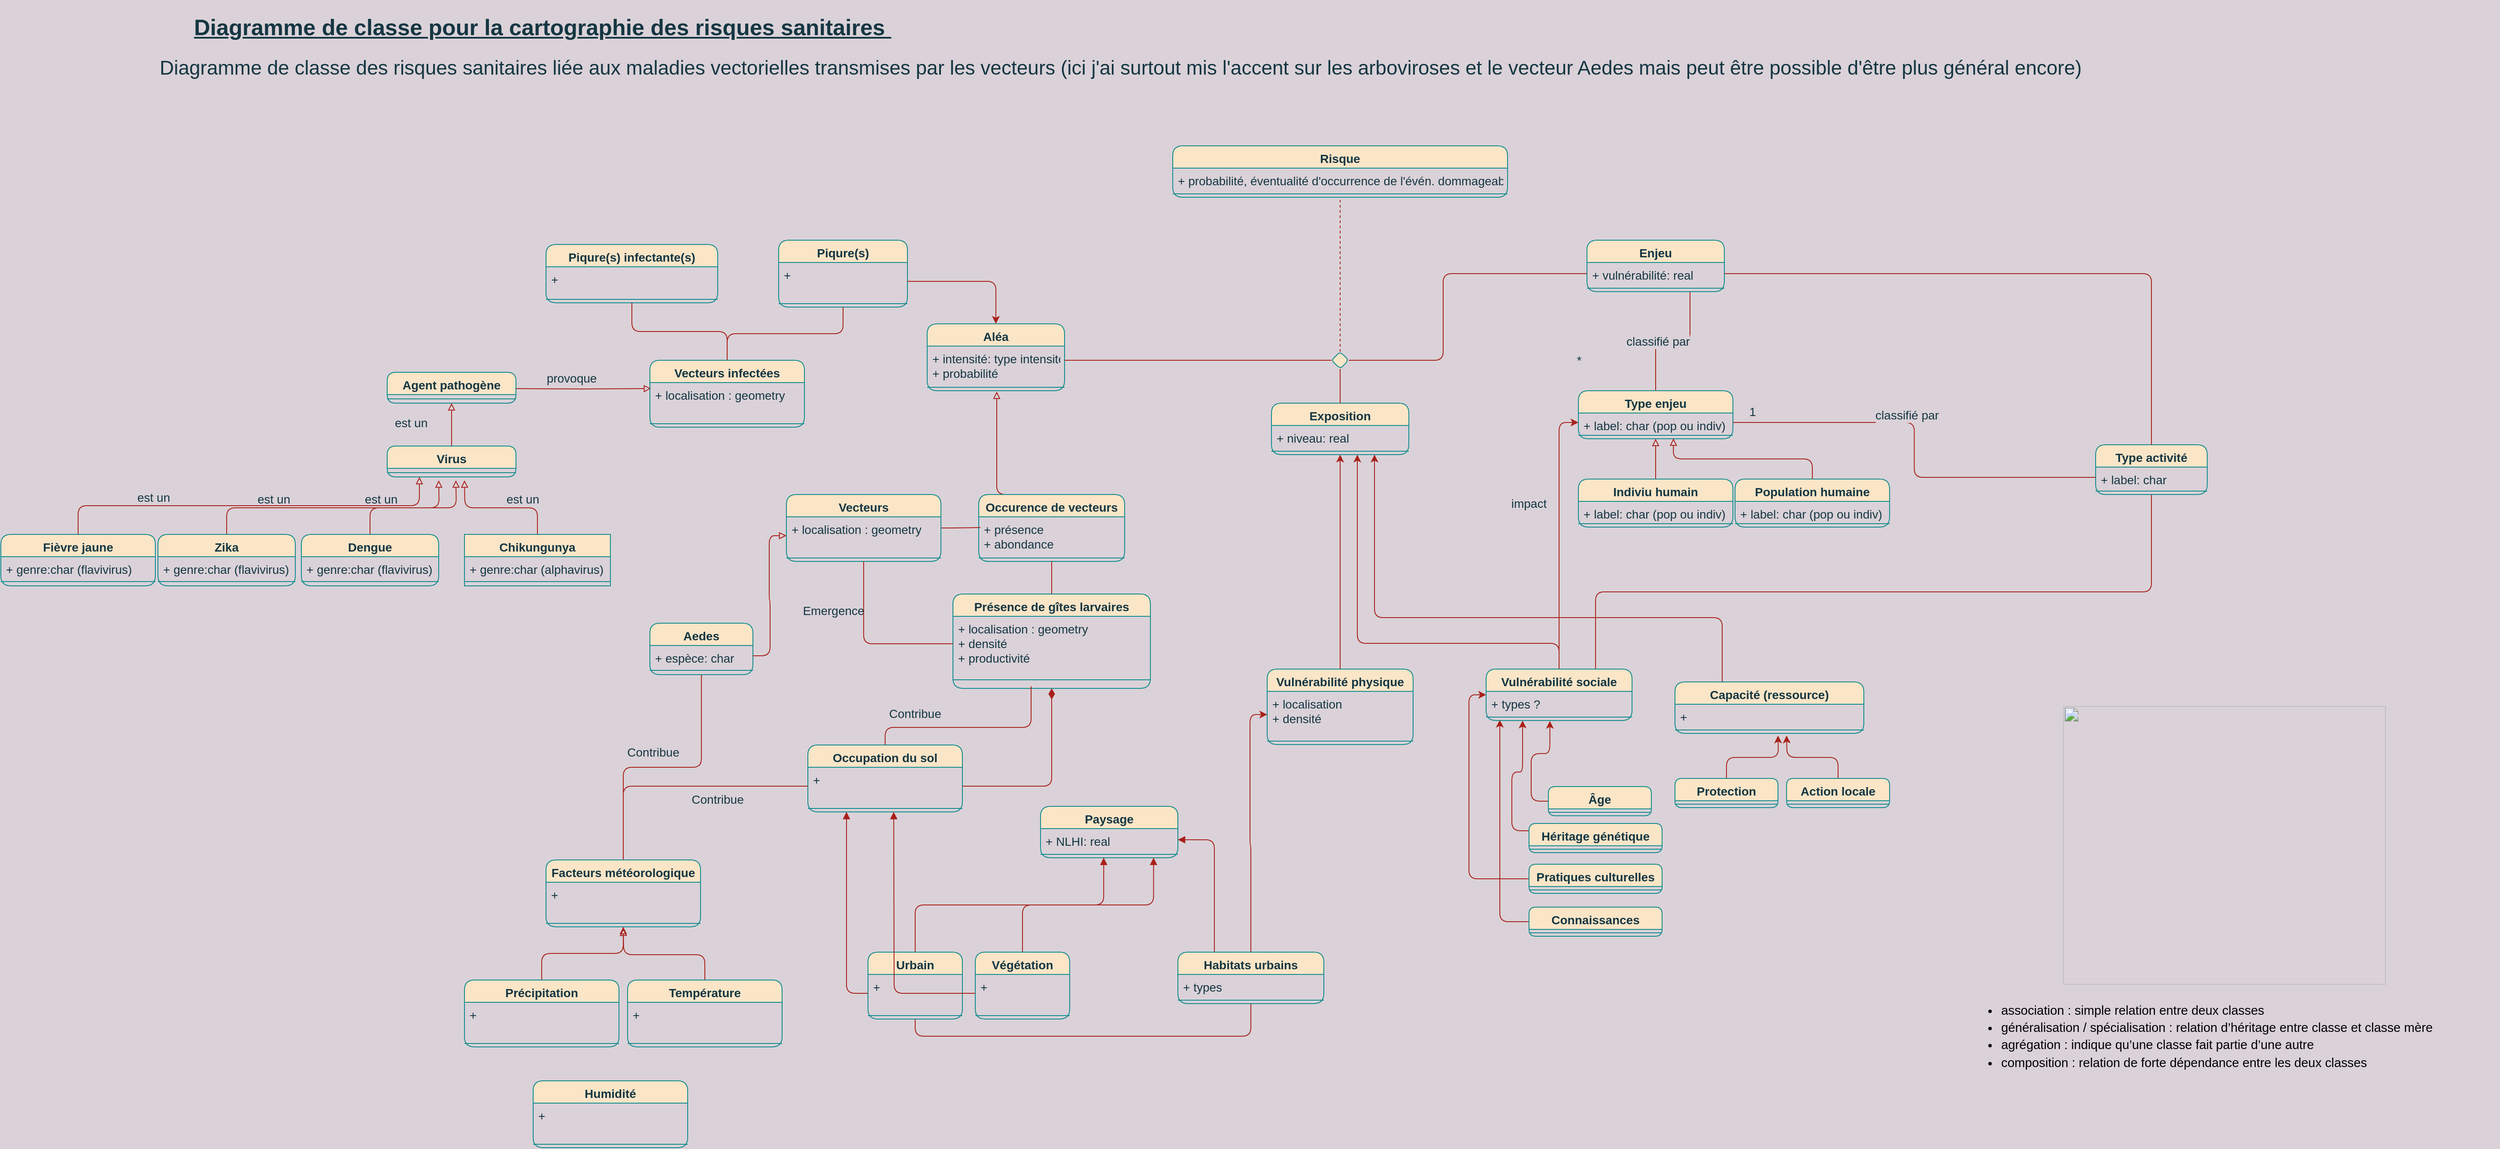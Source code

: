 <mxfile version="18.2.0" type="github">
  <diagram id="38th9O3G4NUoZw0PNw10" name="Page-1">
    <mxGraphModel dx="4268" dy="2653" grid="1" gridSize="10" guides="1" tooltips="1" connect="1" arrows="1" fold="1" page="1" pageScale="1" pageWidth="827" pageHeight="1169" background="#DAD2D8" math="0" shadow="0">
      <root>
        <mxCell id="0" />
        <mxCell id="1" parent="0" />
        <mxCell id="1xr_PtOSvJ-9hvH0YlFi-1" value="Exposition" style="swimlane;fontStyle=1;align=center;verticalAlign=top;childLayout=stackLayout;horizontal=1;startSize=26;horizontalStack=0;resizeParent=1;resizeParentMax=0;resizeLast=0;collapsible=1;marginBottom=0;fillColor=#FAE5C7;strokeColor=#0F8B8D;fontColor=#143642;rounded=1;fontSize=14;" parent="1" vertex="1">
          <mxGeometry x="310" y="260" width="160" height="60" as="geometry">
            <mxRectangle x="600" y="310" width="90" height="26" as="alternateBounds" />
          </mxGeometry>
        </mxCell>
        <mxCell id="1xr_PtOSvJ-9hvH0YlFi-2" value="+ niveau: real" style="text;strokeColor=none;fillColor=none;align=left;verticalAlign=top;spacingLeft=4;spacingRight=4;overflow=hidden;rotatable=0;points=[[0,0.5],[1,0.5]];portConstraint=eastwest;fontColor=#143642;rounded=1;fontSize=14;" parent="1xr_PtOSvJ-9hvH0YlFi-1" vertex="1">
          <mxGeometry y="26" width="160" height="26" as="geometry" />
        </mxCell>
        <mxCell id="1xr_PtOSvJ-9hvH0YlFi-3" value="" style="line;strokeWidth=1;fillColor=none;align=left;verticalAlign=middle;spacingTop=-1;spacingLeft=3;spacingRight=3;rotatable=0;labelPosition=right;points=[];portConstraint=eastwest;strokeColor=#0F8B8D;fontColor=#143642;labelBackgroundColor=#DAD2D8;rounded=1;fontSize=14;" parent="1xr_PtOSvJ-9hvH0YlFi-1" vertex="1">
          <mxGeometry y="52" width="160" height="8" as="geometry" />
        </mxCell>
        <mxCell id="1xr_PtOSvJ-9hvH0YlFi-4" style="edgeStyle=orthogonalEdgeStyle;shape=connector;orthogonalLoop=1;jettySize=auto;html=1;entryX=0.5;entryY=0;entryDx=0;entryDy=0;fontFamily=Helvetica;fontSize=14;fontColor=#143642;endArrow=none;endFill=0;strokeColor=#A8201A;exitX=0.75;exitY=1;exitDx=0;exitDy=0;labelBackgroundColor=#DAD2D8;rounded=1;" parent="1" source="1xr_PtOSvJ-9hvH0YlFi-6" target="1xr_PtOSvJ-9hvH0YlFi-20" edge="1">
          <mxGeometry relative="1" as="geometry" />
        </mxCell>
        <mxCell id="1xr_PtOSvJ-9hvH0YlFi-5" value="classifié par" style="edgeLabel;html=1;align=center;verticalAlign=middle;resizable=0;points=[];fontSize=14;fontFamily=Helvetica;fontColor=#143642;labelBackgroundColor=#DAD2D8;rounded=1;" parent="1xr_PtOSvJ-9hvH0YlFi-4" vertex="1" connectable="0">
          <mxGeometry x="0.234" relative="1" as="geometry">
            <mxPoint as="offset" />
          </mxGeometry>
        </mxCell>
        <mxCell id="1xr_PtOSvJ-9hvH0YlFi-6" value="Enjeu" style="swimlane;fontStyle=1;align=center;verticalAlign=top;childLayout=stackLayout;horizontal=1;startSize=26;horizontalStack=0;resizeParent=1;resizeParentMax=0;resizeLast=0;collapsible=1;marginBottom=0;fillColor=#FAE5C7;strokeColor=#0F8B8D;fontColor=#143642;rounded=1;fontSize=14;" parent="1" vertex="1">
          <mxGeometry x="677.5" y="70" width="160" height="60" as="geometry" />
        </mxCell>
        <mxCell id="1xr_PtOSvJ-9hvH0YlFi-7" value="+ vulnérabilité: real" style="text;strokeColor=none;fillColor=none;align=left;verticalAlign=top;spacingLeft=4;spacingRight=4;overflow=hidden;rotatable=0;points=[[0,0.5],[1,0.5]];portConstraint=eastwest;fontColor=#143642;rounded=1;fontSize=14;" parent="1xr_PtOSvJ-9hvH0YlFi-6" vertex="1">
          <mxGeometry y="26" width="160" height="26" as="geometry" />
        </mxCell>
        <mxCell id="1xr_PtOSvJ-9hvH0YlFi-8" value="" style="line;strokeWidth=1;fillColor=none;align=left;verticalAlign=middle;spacingTop=-1;spacingLeft=3;spacingRight=3;rotatable=0;labelPosition=right;points=[];portConstraint=eastwest;strokeColor=#0F8B8D;fontColor=#143642;labelBackgroundColor=#DAD2D8;rounded=1;fontSize=14;" parent="1xr_PtOSvJ-9hvH0YlFi-6" vertex="1">
          <mxGeometry y="52" width="160" height="8" as="geometry" />
        </mxCell>
        <mxCell id="1xr_PtOSvJ-9hvH0YlFi-9" value="Aléa" style="swimlane;fontStyle=1;align=center;verticalAlign=top;childLayout=stackLayout;horizontal=1;startSize=26;horizontalStack=0;resizeParent=1;resizeParentMax=0;resizeLast=0;collapsible=1;marginBottom=0;fillColor=#FAE5C7;strokeColor=#0F8B8D;fontColor=#143642;rounded=1;fontSize=14;" parent="1" vertex="1">
          <mxGeometry x="-91" y="167.5" width="160" height="78" as="geometry" />
        </mxCell>
        <mxCell id="1xr_PtOSvJ-9hvH0YlFi-10" value="+ intensité: type intensité&#xa;+ probabilité" style="text;strokeColor=none;fillColor=none;align=left;verticalAlign=top;spacingLeft=4;spacingRight=4;overflow=hidden;rotatable=0;points=[[0,0.5],[1,0.5]];portConstraint=eastwest;fontColor=#143642;rounded=1;fontSize=14;" parent="1xr_PtOSvJ-9hvH0YlFi-9" vertex="1">
          <mxGeometry y="26" width="160" height="44" as="geometry" />
        </mxCell>
        <mxCell id="1xr_PtOSvJ-9hvH0YlFi-11" value="" style="line;strokeWidth=1;fillColor=none;align=left;verticalAlign=middle;spacingTop=-1;spacingLeft=3;spacingRight=3;rotatable=0;labelPosition=right;points=[];portConstraint=eastwest;strokeColor=#0F8B8D;fontColor=#143642;labelBackgroundColor=#DAD2D8;rounded=1;fontSize=14;" parent="1xr_PtOSvJ-9hvH0YlFi-9" vertex="1">
          <mxGeometry y="70" width="160" height="8" as="geometry" />
        </mxCell>
        <mxCell id="1xr_PtOSvJ-9hvH0YlFi-12" style="edgeStyle=orthogonalEdgeStyle;orthogonalLoop=1;jettySize=auto;html=1;exitX=0.5;exitY=0;exitDx=0;exitDy=0;endArrow=none;endFill=0;dashed=1;entryX=0.5;entryY=1;entryDx=0;entryDy=0;strokeColor=#A8201A;fontColor=#143642;labelBackgroundColor=#DAD2D8;rounded=1;fontSize=14;" parent="1" source="1xr_PtOSvJ-9hvH0YlFi-14" target="1xr_PtOSvJ-9hvH0YlFi-17" edge="1">
          <mxGeometry relative="1" as="geometry">
            <mxPoint x="390" y="120" as="targetPoint" />
            <Array as="points">
              <mxPoint x="390" y="160" />
              <mxPoint x="390" y="160" />
            </Array>
          </mxGeometry>
        </mxCell>
        <mxCell id="1xr_PtOSvJ-9hvH0YlFi-13" style="edgeStyle=elbowEdgeStyle;orthogonalLoop=1;jettySize=auto;html=1;exitX=1;exitY=0.5;exitDx=0;exitDy=0;endArrow=none;endFill=0;strokeColor=#A8201A;fontColor=#143642;labelBackgroundColor=#DAD2D8;rounded=1;fontSize=14;" parent="1" source="1xr_PtOSvJ-9hvH0YlFi-14" target="1xr_PtOSvJ-9hvH0YlFi-7" edge="1">
          <mxGeometry relative="1" as="geometry">
            <mxPoint x="540" y="155" as="targetPoint" />
            <Array as="points">
              <mxPoint x="510" y="210" />
            </Array>
          </mxGeometry>
        </mxCell>
        <mxCell id="1xr_PtOSvJ-9hvH0YlFi-14" value="" style="rhombus;aspect=fixed;fillColor=#FAE5C7;strokeColor=#0F8B8D;fontColor=#143642;rounded=1;fontSize=14;" parent="1" vertex="1">
          <mxGeometry x="380" y="200" width="20" height="20" as="geometry" />
        </mxCell>
        <mxCell id="1xr_PtOSvJ-9hvH0YlFi-15" value="" style="endArrow=none;html=1;align=center;verticalAlign=bottom;labelBackgroundColor=none;edgeStyle=elbowEdgeStyle;strokeColor=#A8201A;fontColor=#143642;rounded=1;fontSize=14;" parent="1" target="1xr_PtOSvJ-9hvH0YlFi-14" edge="1" source="1xr_PtOSvJ-9hvH0YlFi-10">
          <mxGeometry relative="1" as="geometry">
            <mxPoint x="190" y="210" as="sourcePoint" />
            <Array as="points">
              <mxPoint x="260" y="210" />
              <mxPoint x="280" y="210" />
            </Array>
          </mxGeometry>
        </mxCell>
        <mxCell id="1xr_PtOSvJ-9hvH0YlFi-16" value="" style="endArrow=none;html=1;align=center;verticalAlign=bottom;labelBackgroundColor=none;entryX=0.5;entryY=0;entryDx=0;entryDy=0;edgeStyle=elbowEdgeStyle;elbow=vertical;strokeColor=#A8201A;fontColor=#143642;rounded=1;fontSize=14;" parent="1" source="1xr_PtOSvJ-9hvH0YlFi-14" target="1xr_PtOSvJ-9hvH0YlFi-1" edge="1">
          <mxGeometry relative="1" as="geometry">
            <mxPoint x="460" y="210" as="targetPoint" />
          </mxGeometry>
        </mxCell>
        <mxCell id="1xr_PtOSvJ-9hvH0YlFi-17" value="Risque" style="swimlane;fontStyle=1;align=center;verticalAlign=top;childLayout=stackLayout;horizontal=1;startSize=26;horizontalStack=0;resizeParent=1;resizeParentMax=0;resizeLast=0;collapsible=1;marginBottom=0;fillColor=#FAE5C7;strokeColor=#0F8B8D;fontColor=#143642;rounded=1;fontSize=14;" parent="1" vertex="1">
          <mxGeometry x="195" y="-40" width="390" height="60" as="geometry" />
        </mxCell>
        <mxCell id="1xr_PtOSvJ-9hvH0YlFi-18" value="+ probabilité, éventualité d&#39;occurrence de l&#39;évén. dommageable: real" style="text;strokeColor=none;fillColor=none;align=left;verticalAlign=top;spacingLeft=4;spacingRight=4;overflow=hidden;rotatable=0;points=[[0,0.5],[1,0.5]];portConstraint=eastwest;fontColor=#143642;rounded=1;fontSize=14;" parent="1xr_PtOSvJ-9hvH0YlFi-17" vertex="1">
          <mxGeometry y="26" width="390" height="26" as="geometry" />
        </mxCell>
        <mxCell id="1xr_PtOSvJ-9hvH0YlFi-19" value="" style="line;strokeWidth=1;fillColor=none;align=left;verticalAlign=middle;spacingTop=-1;spacingLeft=3;spacingRight=3;rotatable=0;labelPosition=right;points=[];portConstraint=eastwest;strokeColor=#0F8B8D;fontColor=#143642;labelBackgroundColor=#DAD2D8;rounded=1;fontSize=14;" parent="1xr_PtOSvJ-9hvH0YlFi-17" vertex="1">
          <mxGeometry y="52" width="390" height="8" as="geometry" />
        </mxCell>
        <mxCell id="1xr_PtOSvJ-9hvH0YlFi-20" value="Type enjeu" style="swimlane;fontStyle=1;align=center;verticalAlign=top;childLayout=stackLayout;horizontal=1;startSize=26;horizontalStack=0;resizeParent=1;resizeParentMax=0;resizeLast=0;collapsible=1;marginBottom=0;fillColor=#FAE5C7;strokeColor=#0F8B8D;fontColor=#143642;rounded=1;fontSize=14;" parent="1" vertex="1">
          <mxGeometry x="667.5" y="245.5" width="180" height="56" as="geometry" />
        </mxCell>
        <mxCell id="1xr_PtOSvJ-9hvH0YlFi-21" value="+ label: char (pop ou indiv)" style="text;strokeColor=none;fillColor=none;align=left;verticalAlign=top;spacingLeft=4;spacingRight=4;overflow=hidden;rotatable=0;points=[[0,0.5],[1,0.5]];portConstraint=eastwest;fontColor=#143642;rounded=1;fontSize=14;" parent="1xr_PtOSvJ-9hvH0YlFi-20" vertex="1">
          <mxGeometry y="26" width="180" height="22" as="geometry" />
        </mxCell>
        <mxCell id="1xr_PtOSvJ-9hvH0YlFi-22" value="" style="line;strokeWidth=1;fillColor=none;align=left;verticalAlign=middle;spacingTop=-1;spacingLeft=3;spacingRight=3;rotatable=0;labelPosition=right;points=[];portConstraint=eastwest;strokeColor=#0F8B8D;fontColor=#143642;labelBackgroundColor=#DAD2D8;rounded=1;fontSize=14;" parent="1xr_PtOSvJ-9hvH0YlFi-20" vertex="1">
          <mxGeometry y="48" width="180" height="8" as="geometry" />
        </mxCell>
        <mxCell id="1xr_PtOSvJ-9hvH0YlFi-23" value="1" style="text;html=1;align=center;verticalAlign=middle;resizable=0;points=[];autosize=1;strokeColor=none;fillColor=none;fontSize=14;fontFamily=Helvetica;fontColor=#143642;rounded=1;" parent="1" vertex="1">
          <mxGeometry x="860" y="260" width="20" height="20" as="geometry" />
        </mxCell>
        <mxCell id="1xr_PtOSvJ-9hvH0YlFi-24" value="*" style="text;html=1;align=center;verticalAlign=middle;resizable=0;points=[];autosize=1;strokeColor=none;fillColor=none;fontSize=14;fontFamily=Helvetica;fontColor=#143642;rounded=1;" parent="1" vertex="1">
          <mxGeometry x="657.5" y="200" width="20" height="20" as="geometry" />
        </mxCell>
        <mxCell id="1xr_PtOSvJ-9hvH0YlFi-25" style="edgeStyle=orthogonalEdgeStyle;orthogonalLoop=1;jettySize=auto;html=1;exitX=0.5;exitY=0;exitDx=0;exitDy=0;fontColor=#143642;strokeColor=#A8201A;fillColor=#FAE5C7;endArrow=block;endFill=0;labelBackgroundColor=#DAD2D8;rounded=1;fontSize=14;" parent="1" source="1xr_PtOSvJ-9hvH0YlFi-26" edge="1">
          <mxGeometry relative="1" as="geometry">
            <mxPoint x="-10" y="246.5" as="targetPoint" />
            <Array as="points">
              <mxPoint x="-10" y="306.5" />
              <mxPoint x="-10" y="306.5" />
            </Array>
          </mxGeometry>
        </mxCell>
        <mxCell id="1xr_PtOSvJ-9hvH0YlFi-26" value="Occurence de vecteurs" style="swimlane;fontStyle=1;align=center;verticalAlign=top;childLayout=stackLayout;horizontal=1;startSize=26;horizontalStack=0;resizeParent=1;resizeParentMax=0;resizeLast=0;collapsible=1;marginBottom=0;fillColor=#FAE5C7;strokeColor=#0F8B8D;fontColor=#143642;rounded=1;fontSize=14;" parent="1" vertex="1">
          <mxGeometry x="-31" y="366.5" width="170" height="78" as="geometry" />
        </mxCell>
        <mxCell id="1xr_PtOSvJ-9hvH0YlFi-27" value="+ présence&#xa;+ abondance&#xa;&#xa;" style="text;strokeColor=none;fillColor=none;align=left;verticalAlign=top;spacingLeft=4;spacingRight=4;overflow=hidden;rotatable=0;points=[[0,0.5],[1,0.5]];portConstraint=eastwest;fontColor=#143642;rounded=1;fontSize=14;" parent="1xr_PtOSvJ-9hvH0YlFi-26" vertex="1">
          <mxGeometry y="26" width="170" height="44" as="geometry" />
        </mxCell>
        <mxCell id="1xr_PtOSvJ-9hvH0YlFi-28" value="" style="line;strokeWidth=1;fillColor=none;align=left;verticalAlign=middle;spacingTop=-1;spacingLeft=3;spacingRight=3;rotatable=0;labelPosition=right;points=[];portConstraint=eastwest;strokeColor=#0F8B8D;fontColor=#143642;labelBackgroundColor=#DAD2D8;rounded=1;fontSize=14;" parent="1xr_PtOSvJ-9hvH0YlFi-26" vertex="1">
          <mxGeometry y="70" width="170" height="8" as="geometry" />
        </mxCell>
        <mxCell id="1xr_PtOSvJ-9hvH0YlFi-29" value="Piqure(s)" style="swimlane;fontStyle=1;align=center;verticalAlign=top;childLayout=stackLayout;horizontal=1;startSize=26;horizontalStack=0;resizeParent=1;resizeParentMax=0;resizeLast=0;collapsible=1;marginBottom=0;fillColor=#FAE5C7;strokeColor=#0F8B8D;fontColor=#143642;rounded=1;fontSize=14;" parent="1" vertex="1">
          <mxGeometry x="-264" y="70" width="150" height="78" as="geometry" />
        </mxCell>
        <mxCell id="1xr_PtOSvJ-9hvH0YlFi-30" value="+ " style="text;strokeColor=none;fillColor=none;align=left;verticalAlign=top;spacingLeft=4;spacingRight=4;overflow=hidden;rotatable=0;points=[[0,0.5],[1,0.5]];portConstraint=eastwest;fontColor=#143642;rounded=1;fontSize=14;" parent="1xr_PtOSvJ-9hvH0YlFi-29" vertex="1">
          <mxGeometry y="26" width="150" height="44" as="geometry" />
        </mxCell>
        <mxCell id="1xr_PtOSvJ-9hvH0YlFi-31" value="" style="line;strokeWidth=1;fillColor=none;align=left;verticalAlign=middle;spacingTop=-1;spacingLeft=3;spacingRight=3;rotatable=0;labelPosition=right;points=[];portConstraint=eastwest;strokeColor=#0F8B8D;fontColor=#143642;labelBackgroundColor=#DAD2D8;rounded=1;fontSize=14;" parent="1xr_PtOSvJ-9hvH0YlFi-29" vertex="1">
          <mxGeometry y="70" width="150" height="8" as="geometry" />
        </mxCell>
        <mxCell id="1xr_PtOSvJ-9hvH0YlFi-33" value="Piqure(s) infectante(s)" style="swimlane;fontStyle=1;align=center;verticalAlign=top;childLayout=stackLayout;horizontal=1;startSize=26;horizontalStack=0;resizeParent=1;resizeParentMax=0;resizeLast=0;collapsible=1;marginBottom=0;fillColor=#FAE5C7;strokeColor=#0F8B8D;fontColor=#143642;rounded=1;fontSize=14;" parent="1" vertex="1">
          <mxGeometry x="-535" y="75" width="200" height="68" as="geometry">
            <mxRectangle x="-430" y="200" width="180" height="26" as="alternateBounds" />
          </mxGeometry>
        </mxCell>
        <mxCell id="1xr_PtOSvJ-9hvH0YlFi-34" value="+" style="text;strokeColor=none;fillColor=none;align=left;verticalAlign=top;spacingLeft=4;spacingRight=4;overflow=hidden;rotatable=0;points=[[0,0.5],[1,0.5]];portConstraint=eastwest;fontColor=#143642;rounded=1;fontSize=14;" parent="1xr_PtOSvJ-9hvH0YlFi-33" vertex="1">
          <mxGeometry y="26" width="200" height="34" as="geometry" />
        </mxCell>
        <mxCell id="1xr_PtOSvJ-9hvH0YlFi-35" value="" style="line;strokeWidth=1;fillColor=none;align=left;verticalAlign=middle;spacingTop=-1;spacingLeft=3;spacingRight=3;rotatable=0;labelPosition=right;points=[];portConstraint=eastwest;strokeColor=#0F8B8D;fontColor=#143642;labelBackgroundColor=#DAD2D8;rounded=1;fontSize=14;" parent="1xr_PtOSvJ-9hvH0YlFi-33" vertex="1">
          <mxGeometry y="60" width="200" height="8" as="geometry" />
        </mxCell>
        <mxCell id="DhlFuiAG5bkQcABtUEX8-88" style="edgeStyle=orthogonalEdgeStyle;rounded=1;orthogonalLoop=1;jettySize=auto;html=1;exitX=0.5;exitY=0;exitDx=0;exitDy=0;entryX=0.5;entryY=1;entryDx=0;entryDy=0;fontSize=14;fontColor=#143642;strokeColor=#A8201A;fillColor=#FAE5C7;endArrow=none;endFill=0;" edge="1" parent="1" source="1xr_PtOSvJ-9hvH0YlFi-37" target="1xr_PtOSvJ-9hvH0YlFi-26">
          <mxGeometry relative="1" as="geometry" />
        </mxCell>
        <mxCell id="1xr_PtOSvJ-9hvH0YlFi-37" value="Présence de gîtes larvaires" style="swimlane;fontStyle=1;align=center;verticalAlign=top;childLayout=stackLayout;horizontal=1;startSize=26;horizontalStack=0;resizeParent=1;resizeParentMax=0;resizeLast=0;collapsible=1;marginBottom=0;fillColor=#FAE5C7;strokeColor=#0F8B8D;fontColor=#143642;rounded=1;fontSize=14;" parent="1" vertex="1">
          <mxGeometry x="-61" y="482.5" width="230" height="110" as="geometry" />
        </mxCell>
        <mxCell id="1xr_PtOSvJ-9hvH0YlFi-38" value="+ localisation : geometry&#xa;+ densité&#xa;+ productivité&#xa;" style="text;strokeColor=none;fillColor=none;align=left;verticalAlign=top;spacingLeft=4;spacingRight=4;overflow=hidden;rotatable=0;points=[[0,0.5],[1,0.5]];portConstraint=eastwest;fontColor=#143642;rounded=1;fontSize=14;" parent="1xr_PtOSvJ-9hvH0YlFi-37" vertex="1">
          <mxGeometry y="26" width="230" height="64" as="geometry" />
        </mxCell>
        <mxCell id="1xr_PtOSvJ-9hvH0YlFi-39" value="" style="line;strokeWidth=1;fillColor=none;align=left;verticalAlign=middle;spacingTop=-1;spacingLeft=3;spacingRight=3;rotatable=0;labelPosition=right;points=[];portConstraint=eastwest;strokeColor=#0F8B8D;fontColor=#143642;labelBackgroundColor=#DAD2D8;rounded=1;fontSize=14;" parent="1xr_PtOSvJ-9hvH0YlFi-37" vertex="1">
          <mxGeometry y="90" width="230" height="20" as="geometry" />
        </mxCell>
        <mxCell id="1xr_PtOSvJ-9hvH0YlFi-40" style="edgeStyle=orthogonalEdgeStyle;orthogonalLoop=1;jettySize=auto;html=1;exitX=0.5;exitY=0;exitDx=0;exitDy=0;fontColor=#143642;endArrow=none;endFill=0;strokeColor=#A8201A;fillColor=#FAE5C7;labelBackgroundColor=#DAD2D8;rounded=1;fontSize=14;" parent="1" source="1xr_PtOSvJ-9hvH0YlFi-41" edge="1">
          <mxGeometry relative="1" as="geometry">
            <mxPoint x="30" y="590" as="targetPoint" />
            <Array as="points">
              <mxPoint x="-140" y="638" />
              <mxPoint x="30" y="638" />
            </Array>
          </mxGeometry>
        </mxCell>
        <mxCell id="1xr_PtOSvJ-9hvH0YlFi-41" value="Occupation du sol" style="swimlane;fontStyle=1;align=center;verticalAlign=top;childLayout=stackLayout;horizontal=1;startSize=26;horizontalStack=0;resizeParent=1;resizeParentMax=0;resizeLast=0;collapsible=1;marginBottom=0;fillColor=#FAE5C7;strokeColor=#0F8B8D;fontColor=#143642;rounded=1;fontSize=14;" parent="1" vertex="1">
          <mxGeometry x="-230" y="658.5" width="180" height="78" as="geometry" />
        </mxCell>
        <mxCell id="1xr_PtOSvJ-9hvH0YlFi-42" value="+" style="text;strokeColor=none;fillColor=none;align=left;verticalAlign=top;spacingLeft=4;spacingRight=4;overflow=hidden;rotatable=0;points=[[0,0.5],[1,0.5]];portConstraint=eastwest;fontColor=#143642;rounded=1;fontSize=14;" parent="1xr_PtOSvJ-9hvH0YlFi-41" vertex="1">
          <mxGeometry y="26" width="180" height="44" as="geometry" />
        </mxCell>
        <mxCell id="1xr_PtOSvJ-9hvH0YlFi-43" value="" style="line;strokeWidth=1;fillColor=none;align=left;verticalAlign=middle;spacingTop=-1;spacingLeft=3;spacingRight=3;rotatable=0;labelPosition=right;points=[];portConstraint=eastwest;strokeColor=#0F8B8D;fontColor=#143642;labelBackgroundColor=#DAD2D8;rounded=1;fontSize=14;" parent="1xr_PtOSvJ-9hvH0YlFi-41" vertex="1">
          <mxGeometry y="70" width="180" height="8" as="geometry" />
        </mxCell>
        <mxCell id="1xr_PtOSvJ-9hvH0YlFi-44" style="edgeStyle=orthogonalEdgeStyle;orthogonalLoop=1;jettySize=auto;html=1;exitX=0.5;exitY=0;exitDx=0;exitDy=0;entryX=0;entryY=0.5;entryDx=0;entryDy=0;fontColor=#143642;endArrow=none;endFill=0;strokeColor=#A8201A;fillColor=#FAE5C7;labelBackgroundColor=#DAD2D8;rounded=1;fontSize=14;" parent="1" source="1xr_PtOSvJ-9hvH0YlFi-46" target="1xr_PtOSvJ-9hvH0YlFi-42" edge="1">
          <mxGeometry relative="1" as="geometry" />
        </mxCell>
        <mxCell id="1xr_PtOSvJ-9hvH0YlFi-45" style="edgeStyle=orthogonalEdgeStyle;orthogonalLoop=1;jettySize=auto;html=1;exitX=0.5;exitY=0;exitDx=0;exitDy=0;entryX=0.5;entryY=1;entryDx=0;entryDy=0;fontColor=#143642;strokeColor=#A8201A;fillColor=#FAE5C7;labelBackgroundColor=#DAD2D8;endArrow=none;endFill=0;rounded=1;fontSize=14;" parent="1" source="1xr_PtOSvJ-9hvH0YlFi-46" target="1xr_PtOSvJ-9hvH0YlFi-67" edge="1">
          <mxGeometry relative="1" as="geometry" />
        </mxCell>
        <mxCell id="1xr_PtOSvJ-9hvH0YlFi-46" value="Facteurs météorologique" style="swimlane;fontStyle=1;align=center;verticalAlign=top;childLayout=stackLayout;horizontal=1;startSize=26;horizontalStack=0;resizeParent=1;resizeParentMax=0;resizeLast=0;collapsible=1;marginBottom=0;fillColor=#FAE5C7;strokeColor=#0F8B8D;fontColor=#143642;rounded=1;fontSize=14;" parent="1" vertex="1">
          <mxGeometry x="-535" y="792.5" width="180" height="78" as="geometry" />
        </mxCell>
        <mxCell id="1xr_PtOSvJ-9hvH0YlFi-47" value="+" style="text;strokeColor=none;fillColor=none;align=left;verticalAlign=top;spacingLeft=4;spacingRight=4;overflow=hidden;rotatable=0;points=[[0,0.5],[1,0.5]];portConstraint=eastwest;fontColor=#143642;rounded=1;fontSize=14;" parent="1xr_PtOSvJ-9hvH0YlFi-46" vertex="1">
          <mxGeometry y="26" width="180" height="44" as="geometry" />
        </mxCell>
        <mxCell id="1xr_PtOSvJ-9hvH0YlFi-48" value="" style="line;strokeWidth=1;fillColor=none;align=left;verticalAlign=middle;spacingTop=-1;spacingLeft=3;spacingRight=3;rotatable=0;labelPosition=right;points=[];portConstraint=eastwest;strokeColor=#0F8B8D;fontColor=#143642;labelBackgroundColor=#DAD2D8;rounded=1;fontSize=14;" parent="1xr_PtOSvJ-9hvH0YlFi-46" vertex="1">
          <mxGeometry y="70" width="180" height="8" as="geometry" />
        </mxCell>
        <mxCell id="1xr_PtOSvJ-9hvH0YlFi-49" value="Contribue" style="text;html=1;strokeColor=none;fillColor=none;align=center;verticalAlign=middle;whiteSpace=wrap;fontColor=#143642;rounded=1;fontSize=14;" parent="1" vertex="1">
          <mxGeometry x="-365" y="706.5" width="60" height="30" as="geometry" />
        </mxCell>
        <mxCell id="1xr_PtOSvJ-9hvH0YlFi-90" style="edgeStyle=orthogonalEdgeStyle;orthogonalLoop=1;jettySize=auto;html=1;exitX=0.5;exitY=0;exitDx=0;exitDy=0;endArrow=block;endFill=0;labelBackgroundColor=#DAD2D8;strokeColor=#A8201A;fontColor=#143642;rounded=1;fontSize=14;" parent="1" source="1xr_PtOSvJ-9hvH0YlFi-52" edge="1">
          <mxGeometry relative="1" as="geometry">
            <mxPoint x="-445" y="872.5" as="targetPoint" />
          </mxGeometry>
        </mxCell>
        <mxCell id="1xr_PtOSvJ-9hvH0YlFi-52" value="Température" style="swimlane;fontStyle=1;align=center;verticalAlign=top;childLayout=stackLayout;horizontal=1;startSize=26;horizontalStack=0;resizeParent=1;resizeParentMax=0;resizeLast=0;collapsible=1;marginBottom=0;fillColor=#FAE5C7;strokeColor=#0F8B8D;fontColor=#143642;rounded=1;fontSize=14;" parent="1" vertex="1">
          <mxGeometry x="-440" y="932.5" width="180" height="78" as="geometry" />
        </mxCell>
        <mxCell id="1xr_PtOSvJ-9hvH0YlFi-53" value="+" style="text;strokeColor=none;fillColor=none;align=left;verticalAlign=top;spacingLeft=4;spacingRight=4;overflow=hidden;rotatable=0;points=[[0,0.5],[1,0.5]];portConstraint=eastwest;fontColor=#143642;rounded=1;fontSize=14;" parent="1xr_PtOSvJ-9hvH0YlFi-52" vertex="1">
          <mxGeometry y="26" width="180" height="44" as="geometry" />
        </mxCell>
        <mxCell id="1xr_PtOSvJ-9hvH0YlFi-54" value="" style="line;strokeWidth=1;fillColor=none;align=left;verticalAlign=middle;spacingTop=-1;spacingLeft=3;spacingRight=3;rotatable=0;labelPosition=right;points=[];portConstraint=eastwest;strokeColor=#0F8B8D;fontColor=#143642;labelBackgroundColor=#DAD2D8;rounded=1;fontSize=14;" parent="1xr_PtOSvJ-9hvH0YlFi-52" vertex="1">
          <mxGeometry y="70" width="180" height="8" as="geometry" />
        </mxCell>
        <mxCell id="1xr_PtOSvJ-9hvH0YlFi-55" value="Agent pathogène" style="swimlane;fontStyle=1;align=center;verticalAlign=top;childLayout=stackLayout;horizontal=1;startSize=26;horizontalStack=0;resizeParent=1;resizeParentMax=0;resizeLast=0;collapsible=1;marginBottom=0;fillColor=#FAE5C7;strokeColor=#0F8B8D;fontColor=#143642;rounded=1;fontSize=14;" parent="1" vertex="1">
          <mxGeometry x="-720" y="224" width="150" height="36" as="geometry" />
        </mxCell>
        <mxCell id="1xr_PtOSvJ-9hvH0YlFi-57" value="" style="line;strokeWidth=1;fillColor=none;align=left;verticalAlign=middle;spacingTop=-1;spacingLeft=3;spacingRight=3;rotatable=0;labelPosition=right;points=[];portConstraint=eastwest;strokeColor=#0F8B8D;fontColor=#143642;labelBackgroundColor=#DAD2D8;rounded=1;fontSize=14;" parent="1xr_PtOSvJ-9hvH0YlFi-55" vertex="1">
          <mxGeometry y="26" width="150" height="10" as="geometry" />
        </mxCell>
        <mxCell id="DhlFuiAG5bkQcABtUEX8-52" style="edgeStyle=orthogonalEdgeStyle;rounded=1;orthogonalLoop=1;jettySize=auto;html=1;exitX=0.5;exitY=1;exitDx=0;exitDy=0;entryX=0.75;entryY=0;entryDx=0;entryDy=0;endArrow=none;endFill=0;labelBackgroundColor=#DAD2D8;strokeColor=#A8201A;fontColor=#143642;fontSize=14;" edge="1" parent="1" source="1xr_PtOSvJ-9hvH0YlFi-59" target="DhlFuiAG5bkQcABtUEX8-92">
          <mxGeometry relative="1" as="geometry">
            <mxPoint x="600" y="517.4" as="targetPoint" />
            <Array as="points">
              <mxPoint x="1335" y="480" />
              <mxPoint x="688" y="480" />
            </Array>
          </mxGeometry>
        </mxCell>
        <mxCell id="1xr_PtOSvJ-9hvH0YlFi-59" value="Type activité" style="swimlane;fontStyle=1;align=center;verticalAlign=top;childLayout=stackLayout;horizontal=1;startSize=26;horizontalStack=0;resizeParent=1;resizeParentMax=0;resizeLast=0;collapsible=1;marginBottom=0;fillColor=#FAE5C7;strokeColor=#0F8B8D;fontColor=#143642;rounded=1;fontSize=14;" parent="1" vertex="1">
          <mxGeometry x="1270" y="308.5" width="130" height="58" as="geometry" />
        </mxCell>
        <mxCell id="1xr_PtOSvJ-9hvH0YlFi-60" value="+ label: char" style="text;strokeColor=none;fillColor=none;align=left;verticalAlign=top;spacingLeft=4;spacingRight=4;overflow=hidden;rotatable=0;points=[[0,0.5],[1,0.5]];portConstraint=eastwest;fontColor=#143642;rounded=1;fontSize=14;" parent="1xr_PtOSvJ-9hvH0YlFi-59" vertex="1">
          <mxGeometry y="26" width="130" height="24" as="geometry" />
        </mxCell>
        <mxCell id="1xr_PtOSvJ-9hvH0YlFi-61" value="" style="line;strokeWidth=1;fillColor=none;align=left;verticalAlign=middle;spacingTop=-1;spacingLeft=3;spacingRight=3;rotatable=0;labelPosition=right;points=[];portConstraint=eastwest;strokeColor=#0F8B8D;fontColor=#143642;labelBackgroundColor=#DAD2D8;rounded=1;fontSize=14;" parent="1xr_PtOSvJ-9hvH0YlFi-59" vertex="1">
          <mxGeometry y="50" width="130" height="8" as="geometry" />
        </mxCell>
        <mxCell id="1xr_PtOSvJ-9hvH0YlFi-62" style="edgeStyle=orthogonalEdgeStyle;orthogonalLoop=1;jettySize=auto;html=1;entryX=0.008;entryY=0.158;entryDx=0;entryDy=0;fontColor=#143642;endArrow=block;endFill=0;strokeColor=#A8201A;fillColor=#FAE5C7;labelBackgroundColor=#DAD2D8;rounded=1;fontSize=14;entryPerimeter=0;" parent="1" target="DhlFuiAG5bkQcABtUEX8-102" edge="1">
          <mxGeometry relative="1" as="geometry">
            <mxPoint x="-570" y="243" as="sourcePoint" />
          </mxGeometry>
        </mxCell>
        <mxCell id="1xr_PtOSvJ-9hvH0YlFi-63" style="edgeStyle=orthogonalEdgeStyle;orthogonalLoop=1;jettySize=auto;html=1;entryX=0.012;entryY=0.285;entryDx=0;entryDy=0;entryPerimeter=0;fontColor=#143642;endArrow=none;endFill=0;strokeColor=#A8201A;fillColor=#FAE5C7;labelBackgroundColor=#DAD2D8;rounded=1;fontSize=14;" parent="1" source="1xr_PtOSvJ-9hvH0YlFi-64" target="1xr_PtOSvJ-9hvH0YlFi-27" edge="1">
          <mxGeometry relative="1" as="geometry" />
        </mxCell>
        <mxCell id="1xr_PtOSvJ-9hvH0YlFi-64" value="Vecteurs" style="swimlane;fontStyle=1;align=center;verticalAlign=top;childLayout=stackLayout;horizontal=1;startSize=26;horizontalStack=0;resizeParent=1;resizeParentMax=0;resizeLast=0;collapsible=1;marginBottom=0;fillColor=#FAE5C7;strokeColor=#0F8B8D;fontColor=#143642;rounded=1;fontSize=14;" parent="1" vertex="1">
          <mxGeometry x="-255" y="366.5" width="180" height="78" as="geometry" />
        </mxCell>
        <mxCell id="1xr_PtOSvJ-9hvH0YlFi-65" value="+ localisation : geometry&#xa;" style="text;strokeColor=none;fillColor=none;align=left;verticalAlign=top;spacingLeft=4;spacingRight=4;overflow=hidden;rotatable=0;points=[[0,0.5],[1,0.5]];portConstraint=eastwest;fontColor=#143642;rounded=1;fontSize=14;" parent="1xr_PtOSvJ-9hvH0YlFi-64" vertex="1">
          <mxGeometry y="26" width="180" height="44" as="geometry" />
        </mxCell>
        <mxCell id="1xr_PtOSvJ-9hvH0YlFi-66" value="" style="line;strokeWidth=1;fillColor=none;align=left;verticalAlign=middle;spacingTop=-1;spacingLeft=3;spacingRight=3;rotatable=0;labelPosition=right;points=[];portConstraint=eastwest;strokeColor=#0F8B8D;fontColor=#143642;labelBackgroundColor=#DAD2D8;rounded=1;fontSize=14;" parent="1xr_PtOSvJ-9hvH0YlFi-64" vertex="1">
          <mxGeometry y="70" width="180" height="8" as="geometry" />
        </mxCell>
        <mxCell id="1xr_PtOSvJ-9hvH0YlFi-67" value="Aedes" style="swimlane;fontStyle=1;align=center;verticalAlign=top;childLayout=stackLayout;horizontal=1;startSize=26;horizontalStack=0;resizeParent=1;resizeParentMax=0;resizeLast=0;collapsible=1;marginBottom=0;fillColor=#FAE5C7;strokeColor=#0F8B8D;fontColor=#143642;rounded=1;fontSize=14;" parent="1" vertex="1">
          <mxGeometry x="-414" y="516.5" width="120" height="60" as="geometry" />
        </mxCell>
        <mxCell id="1xr_PtOSvJ-9hvH0YlFi-68" value="+ espèce: char" style="text;strokeColor=none;fillColor=none;align=left;verticalAlign=top;spacingLeft=4;spacingRight=4;overflow=hidden;rotatable=0;points=[[0,0.5],[1,0.5]];portConstraint=eastwest;fontColor=#143642;rounded=1;fontSize=14;" parent="1xr_PtOSvJ-9hvH0YlFi-67" vertex="1">
          <mxGeometry y="26" width="120" height="24" as="geometry" />
        </mxCell>
        <mxCell id="1xr_PtOSvJ-9hvH0YlFi-69" value="" style="line;strokeWidth=1;fillColor=none;align=left;verticalAlign=middle;spacingTop=-1;spacingLeft=3;spacingRight=3;rotatable=0;labelPosition=right;points=[];portConstraint=eastwest;labelBackgroundColor=#DAD2D8;strokeColor=#0F8B8D;fontColor=#143642;rounded=1;fontSize=14;" parent="1xr_PtOSvJ-9hvH0YlFi-67" vertex="1">
          <mxGeometry y="50" width="120" height="10" as="geometry" />
        </mxCell>
        <mxCell id="1xr_PtOSvJ-9hvH0YlFi-70" style="edgeStyle=orthogonalEdgeStyle;orthogonalLoop=1;jettySize=auto;html=1;exitX=1;exitY=0.5;exitDx=0;exitDy=0;entryX=0;entryY=0.5;entryDx=0;entryDy=0;fontColor=#143642;strokeColor=#A8201A;fillColor=#FAE5C7;labelBackgroundColor=#DAD2D8;endArrow=block;endFill=0;rounded=1;fontSize=14;" parent="1" source="1xr_PtOSvJ-9hvH0YlFi-68" target="1xr_PtOSvJ-9hvH0YlFi-65" edge="1">
          <mxGeometry relative="1" as="geometry" />
        </mxCell>
        <mxCell id="1xr_PtOSvJ-9hvH0YlFi-71" style="edgeStyle=orthogonalEdgeStyle;orthogonalLoop=1;jettySize=auto;html=1;exitX=1;exitY=0.5;exitDx=0;exitDy=0;entryX=0;entryY=0.5;entryDx=0;entryDy=0;fontColor=#143642;strokeColor=#A8201A;fillColor=#FAE5C7;endArrow=none;endFill=0;labelBackgroundColor=#DAD2D8;rounded=1;fontSize=14;" parent="1" source="1xr_PtOSvJ-9hvH0YlFi-21" target="1xr_PtOSvJ-9hvH0YlFi-60" edge="1">
          <mxGeometry relative="1" as="geometry" />
        </mxCell>
        <mxCell id="1xr_PtOSvJ-9hvH0YlFi-72" style="edgeStyle=orthogonalEdgeStyle;orthogonalLoop=1;jettySize=auto;html=1;exitX=1;exitY=0.5;exitDx=0;exitDy=0;entryX=0.5;entryY=0;entryDx=0;entryDy=0;fontColor=#143642;endArrow=none;endFill=0;strokeColor=#A8201A;fillColor=#FAE5C7;labelBackgroundColor=#DAD2D8;rounded=1;fontSize=14;" parent="1" source="1xr_PtOSvJ-9hvH0YlFi-7" target="1xr_PtOSvJ-9hvH0YlFi-59" edge="1">
          <mxGeometry relative="1" as="geometry" />
        </mxCell>
        <mxCell id="1xr_PtOSvJ-9hvH0YlFi-73" value="classifié par" style="edgeLabel;html=1;align=center;verticalAlign=middle;resizable=0;points=[];fontSize=14;fontFamily=Helvetica;fontColor=#143642;labelBackgroundColor=#DAD2D8;rounded=1;" parent="1" vertex="1" connectable="0">
          <mxGeometry x="1050" y="273.5" as="geometry" />
        </mxCell>
        <mxCell id="1xr_PtOSvJ-9hvH0YlFi-75" value="Contribue" style="text;html=1;strokeColor=none;fillColor=none;align=center;verticalAlign=middle;whiteSpace=wrap;fontColor=#143642;rounded=1;fontSize=14;" parent="1" vertex="1">
          <mxGeometry x="-135" y="606.5" width="60" height="30" as="geometry" />
        </mxCell>
        <mxCell id="1xr_PtOSvJ-9hvH0YlFi-89" style="edgeStyle=orthogonalEdgeStyle;orthogonalLoop=1;jettySize=auto;html=1;exitX=0.5;exitY=0;exitDx=0;exitDy=0;entryX=0.5;entryY=1;entryDx=0;entryDy=0;endArrow=block;endFill=0;labelBackgroundColor=#DAD2D8;strokeColor=#A8201A;fontColor=#143642;rounded=1;fontSize=14;" parent="1" source="1xr_PtOSvJ-9hvH0YlFi-86" target="1xr_PtOSvJ-9hvH0YlFi-46" edge="1">
          <mxGeometry relative="1" as="geometry" />
        </mxCell>
        <mxCell id="1xr_PtOSvJ-9hvH0YlFi-86" value="Précipitation" style="swimlane;fontStyle=1;align=center;verticalAlign=top;childLayout=stackLayout;horizontal=1;startSize=26;horizontalStack=0;resizeParent=1;resizeParentMax=0;resizeLast=0;collapsible=1;marginBottom=0;fillColor=#FAE5C7;strokeColor=#0F8B8D;fontColor=#143642;rounded=1;fontSize=14;" parent="1" vertex="1">
          <mxGeometry x="-630" y="932.5" width="180" height="78" as="geometry" />
        </mxCell>
        <mxCell id="1xr_PtOSvJ-9hvH0YlFi-87" value="+" style="text;strokeColor=none;fillColor=none;align=left;verticalAlign=top;spacingLeft=4;spacingRight=4;overflow=hidden;rotatable=0;points=[[0,0.5],[1,0.5]];portConstraint=eastwest;fontColor=#143642;rounded=1;fontSize=14;" parent="1xr_PtOSvJ-9hvH0YlFi-86" vertex="1">
          <mxGeometry y="26" width="180" height="44" as="geometry" />
        </mxCell>
        <mxCell id="1xr_PtOSvJ-9hvH0YlFi-88" value="" style="line;strokeWidth=1;fillColor=none;align=left;verticalAlign=middle;spacingTop=-1;spacingLeft=3;spacingRight=3;rotatable=0;labelPosition=right;points=[];portConstraint=eastwest;strokeColor=#0F8B8D;fontColor=#143642;labelBackgroundColor=#DAD2D8;rounded=1;fontSize=14;" parent="1xr_PtOSvJ-9hvH0YlFi-86" vertex="1">
          <mxGeometry y="70" width="180" height="8" as="geometry" />
        </mxCell>
        <mxCell id="1xr_PtOSvJ-9hvH0YlFi-94" value="Contribue" style="text;html=1;strokeColor=none;fillColor=none;align=center;verticalAlign=middle;whiteSpace=wrap;fontColor=#143642;rounded=1;fontSize=14;" parent="1" vertex="1">
          <mxGeometry x="-440" y="652" width="60" height="30" as="geometry" />
        </mxCell>
        <mxCell id="1xr_PtOSvJ-9hvH0YlFi-95" value="&lt;meta charset=&quot;utf-8&quot;&gt;&lt;b id=&quot;docs-internal-guid-592dbb18-7fff-6d56-64dd-c0c1eefed6d1&quot; style=&quot;font-weight:normal;&quot;&gt;&lt;span style=&quot;font-size: 11pt; font-family: Arial; color: rgb(0, 0, 0); background-color: transparent; font-weight: 400; font-style: normal; font-variant: normal; text-decoration: none; vertical-align: baseline;&quot;&gt;&lt;span style=&quot;border:none;display:inline-block;overflow:hidden;width:376px;height:325px;&quot;&gt;&lt;img style=&quot;margin-left:0px;margin-top:0px;&quot; height=&quot;325&quot; width=&quot;376&quot; src=&quot;https://lh4.googleusercontent.com/SU0iK2I8A2iYFP3A5npW96dZfpxfeKQOl85g3Rc-IxvpbYGAxzjOHH5F24a13eKniHk_INchhS3tMpqspKULcdZCfJ7-9MEMHLkhW4J6MXnxqzAzRb1wgDeL61nnBamLVY7BcKond8MWsvyI&quot;&gt;&lt;/span&gt;&lt;/span&gt;&lt;/b&gt;" style="text;whiteSpace=wrap;html=1;fontColor=#143642;rounded=1;" parent="1" vertex="1">
          <mxGeometry x="1230" y="606" width="360" height="280" as="geometry" />
        </mxCell>
        <mxCell id="1xr_PtOSvJ-9hvH0YlFi-96" value="&lt;meta charset=&quot;utf-8&quot;&gt;&lt;b id=&quot;docs-internal-guid-c8357074-7fff-ac92-8517-6b639ef1f2e4&quot; style=&quot;font-weight:normal;&quot;&gt;&lt;ul style=&quot;margin-top:0;margin-bottom:0;padding-inline-start:48px;&quot;&gt;&lt;li aria-level=&quot;1&quot; style=&quot;list-style-type: disc; font-size: 11pt; font-family: Arial; color: rgb(0, 0, 0); background-color: transparent; font-weight: 400; font-style: normal; font-variant: normal; text-decoration: none; vertical-align: baseline;&quot; dir=&quot;ltr&quot;&gt;&lt;p role=&quot;presentation&quot; style=&quot;line-height:1.38;text-align: justify;margin-top:0pt;margin-bottom:0pt;&quot; dir=&quot;ltr&quot;&gt;&lt;span style=&quot;font-size: 11pt; font-family: Arial; color: rgb(0, 0, 0); background-color: transparent; font-weight: 400; font-style: normal; font-variant: normal; text-decoration: none; vertical-align: baseline;&quot;&gt;association : simple relation entre deux classes&lt;/span&gt;&lt;/p&gt;&lt;/li&gt;&lt;li aria-level=&quot;1&quot; style=&quot;list-style-type: disc; font-size: 11pt; font-family: Arial; color: rgb(0, 0, 0); background-color: transparent; font-weight: 400; font-style: normal; font-variant: normal; text-decoration: none; vertical-align: baseline;&quot; dir=&quot;ltr&quot;&gt;&lt;p role=&quot;presentation&quot; style=&quot;line-height:1.38;text-align: justify;margin-top:0pt;margin-bottom:0pt;&quot; dir=&quot;ltr&quot;&gt;&lt;span style=&quot;font-size: 11pt; font-family: Arial; color: rgb(0, 0, 0); background-color: transparent; font-weight: 400; font-style: normal; font-variant: normal; text-decoration: none; vertical-align: baseline;&quot;&gt;généralisation / spécialisation : relation d’héritage entre classe et classe mère&amp;nbsp;&lt;/span&gt;&lt;/p&gt;&lt;/li&gt;&lt;li aria-level=&quot;1&quot; style=&quot;list-style-type: disc; font-size: 11pt; font-family: Arial; color: rgb(0, 0, 0); background-color: transparent; font-weight: 400; font-style: normal; font-variant: normal; text-decoration: none; vertical-align: baseline;&quot; dir=&quot;ltr&quot;&gt;&lt;p role=&quot;presentation&quot; style=&quot;line-height:1.38;text-align: justify;margin-top:0pt;margin-bottom:0pt;&quot; dir=&quot;ltr&quot;&gt;&lt;span style=&quot;font-size: 11pt; font-family: Arial; color: rgb(0, 0, 0); background-color: transparent; font-weight: 400; font-style: normal; font-variant: normal; text-decoration: none; vertical-align: baseline;&quot;&gt;agrégation : indique qu’une classe fait partie d’une autre&lt;/span&gt;&lt;/p&gt;&lt;/li&gt;&lt;li aria-level=&quot;1&quot; style=&quot;list-style-type: disc; font-size: 11pt; font-family: Arial; color: rgb(0, 0, 0); background-color: transparent; font-weight: 400; font-style: normal; font-variant: normal; text-decoration: none; vertical-align: baseline;&quot; dir=&quot;ltr&quot;&gt;&lt;p role=&quot;presentation&quot; style=&quot;line-height:1.38;text-align: justify;margin-top:0pt;margin-bottom:0pt;&quot; dir=&quot;ltr&quot;&gt;&lt;span style=&quot;font-size: 11pt; font-family: Arial; color: rgb(0, 0, 0); background-color: transparent; font-weight: 400; font-style: normal; font-variant: normal; text-decoration: none; vertical-align: baseline;&quot;&gt;composition : relation de forte dépendance entre les deux classes&lt;/span&gt;&lt;/p&gt;&lt;/li&gt;&lt;/ul&gt;&lt;/b&gt;" style="text;whiteSpace=wrap;html=1;fontColor=#143642;rounded=1;" parent="1" vertex="1">
          <mxGeometry x="1110" y="951" width="630" height="120" as="geometry" />
        </mxCell>
        <mxCell id="1xr_PtOSvJ-9hvH0YlFi-97" value="Paysage" style="swimlane;fontStyle=1;align=center;verticalAlign=top;childLayout=stackLayout;horizontal=1;startSize=26;horizontalStack=0;resizeParent=1;resizeParentMax=0;resizeLast=0;collapsible=1;marginBottom=0;fillColor=#FAE5C7;strokeColor=#0F8B8D;fontColor=#143642;rounded=1;fontSize=14;" parent="1" vertex="1">
          <mxGeometry x="41" y="730" width="160" height="60" as="geometry">
            <mxRectangle x="320" y="370" width="90" height="26" as="alternateBounds" />
          </mxGeometry>
        </mxCell>
        <mxCell id="1xr_PtOSvJ-9hvH0YlFi-98" value="+ NLHI: real" style="text;strokeColor=none;fillColor=none;align=left;verticalAlign=top;spacingLeft=4;spacingRight=4;overflow=hidden;rotatable=0;points=[[0,0.5],[1,0.5]];portConstraint=eastwest;fontColor=#143642;rounded=1;fontSize=14;" parent="1xr_PtOSvJ-9hvH0YlFi-97" vertex="1">
          <mxGeometry y="26" width="160" height="26" as="geometry" />
        </mxCell>
        <mxCell id="1xr_PtOSvJ-9hvH0YlFi-99" value="" style="line;strokeWidth=1;fillColor=none;align=left;verticalAlign=middle;spacingTop=-1;spacingLeft=3;spacingRight=3;rotatable=0;labelPosition=right;points=[];portConstraint=eastwest;labelBackgroundColor=#DAD2D8;strokeColor=#0F8B8D;fontColor=#143642;rounded=1;fontSize=14;" parent="1xr_PtOSvJ-9hvH0YlFi-97" vertex="1">
          <mxGeometry y="52" width="160" height="8" as="geometry" />
        </mxCell>
        <mxCell id="VdBO6GxPm-ScAGExyGhg-1" style="edgeStyle=orthogonalEdgeStyle;rounded=1;orthogonalLoop=1;jettySize=auto;html=1;exitX=1;exitY=0.5;exitDx=0;exitDy=0;endArrow=diamondThin;endFill=1;strokeWidth=1;endSize=10;labelBackgroundColor=#DAD2D8;strokeColor=#A8201A;fontColor=#143642;fontSize=14;entryX=0.5;entryY=1;entryDx=0;entryDy=0;" parent="1" source="1xr_PtOSvJ-9hvH0YlFi-42" target="1xr_PtOSvJ-9hvH0YlFi-37" edge="1">
          <mxGeometry relative="1" as="geometry">
            <mxPoint x="30" y="590" as="targetPoint" />
          </mxGeometry>
        </mxCell>
        <mxCell id="HdsmWQXRmC21XqrdZN64-1" style="edgeStyle=orthogonalEdgeStyle;rounded=1;orthogonalLoop=1;jettySize=auto;html=1;exitX=0;exitY=0.5;exitDx=0;exitDy=0;entryX=0.5;entryY=1;entryDx=0;entryDy=0;endArrow=none;endFill=0;labelBackgroundColor=#DAD2D8;strokeColor=#A8201A;fontColor=#143642;fontSize=14;" parent="1" source="1xr_PtOSvJ-9hvH0YlFi-38" target="1xr_PtOSvJ-9hvH0YlFi-64" edge="1">
          <mxGeometry relative="1" as="geometry" />
        </mxCell>
        <mxCell id="HdsmWQXRmC21XqrdZN64-2" value="Emergence" style="text;html=1;strokeColor=none;fillColor=none;align=center;verticalAlign=middle;whiteSpace=wrap;fontColor=#143642;rounded=1;fontSize=14;" parent="1" vertex="1">
          <mxGeometry x="-230" y="486.5" width="60" height="30" as="geometry" />
        </mxCell>
        <mxCell id="HdsmWQXRmC21XqrdZN64-9" style="edgeStyle=orthogonalEdgeStyle;rounded=1;orthogonalLoop=1;jettySize=auto;html=1;exitX=0.5;exitY=0;exitDx=0;exitDy=0;entryX=0.46;entryY=0.978;entryDx=0;entryDy=0;entryPerimeter=0;endArrow=block;endFill=1;labelBackgroundColor=#DAD2D8;strokeColor=#A8201A;fontColor=#143642;fontSize=14;" parent="1" source="HdsmWQXRmC21XqrdZN64-3" target="1xr_PtOSvJ-9hvH0YlFi-99" edge="1">
          <mxGeometry relative="1" as="geometry" />
        </mxCell>
        <mxCell id="DhlFuiAG5bkQcABtUEX8-54" style="edgeStyle=orthogonalEdgeStyle;rounded=1;orthogonalLoop=1;jettySize=auto;html=1;exitX=0.5;exitY=1;exitDx=0;exitDy=0;entryX=0.5;entryY=1;entryDx=0;entryDy=0;fontColor=#143642;strokeColor=#A8201A;fillColor=#FAE5C7;endArrow=none;endFill=0;labelBackgroundColor=#DAD2D8;fontSize=14;" edge="1" parent="1" source="HdsmWQXRmC21XqrdZN64-3" target="HdsmWQXRmC21XqrdZN64-14">
          <mxGeometry relative="1" as="geometry" />
        </mxCell>
        <mxCell id="HdsmWQXRmC21XqrdZN64-3" value="Urbain" style="swimlane;fontStyle=1;align=center;verticalAlign=top;childLayout=stackLayout;horizontal=1;startSize=26;horizontalStack=0;resizeParent=1;resizeParentMax=0;resizeLast=0;collapsible=1;marginBottom=0;fillColor=#FAE5C7;strokeColor=#0F8B8D;fontColor=#143642;rounded=1;fontSize=14;" parent="1" vertex="1">
          <mxGeometry x="-160" y="900" width="110" height="78" as="geometry" />
        </mxCell>
        <mxCell id="HdsmWQXRmC21XqrdZN64-4" value="+" style="text;strokeColor=none;fillColor=none;align=left;verticalAlign=top;spacingLeft=4;spacingRight=4;overflow=hidden;rotatable=0;points=[[0,0.5],[1,0.5]];portConstraint=eastwest;fontColor=#143642;rounded=1;fontSize=14;" parent="HdsmWQXRmC21XqrdZN64-3" vertex="1">
          <mxGeometry y="26" width="110" height="44" as="geometry" />
        </mxCell>
        <mxCell id="HdsmWQXRmC21XqrdZN64-5" value="" style="line;strokeWidth=1;fillColor=none;align=left;verticalAlign=middle;spacingTop=-1;spacingLeft=3;spacingRight=3;rotatable=0;labelPosition=right;points=[];portConstraint=eastwest;strokeColor=#0F8B8D;fontColor=#143642;labelBackgroundColor=#DAD2D8;rounded=1;fontSize=14;" parent="HdsmWQXRmC21XqrdZN64-3" vertex="1">
          <mxGeometry y="70" width="110" height="8" as="geometry" />
        </mxCell>
        <mxCell id="HdsmWQXRmC21XqrdZN64-10" style="edgeStyle=orthogonalEdgeStyle;rounded=1;orthogonalLoop=1;jettySize=auto;html=1;exitX=0.5;exitY=0;exitDx=0;exitDy=0;entryX=0.823;entryY=0.978;entryDx=0;entryDy=0;entryPerimeter=0;endArrow=block;endFill=1;labelBackgroundColor=#DAD2D8;strokeColor=#A8201A;fontColor=#143642;fontSize=14;" parent="1" source="HdsmWQXRmC21XqrdZN64-6" target="1xr_PtOSvJ-9hvH0YlFi-99" edge="1">
          <mxGeometry relative="1" as="geometry" />
        </mxCell>
        <mxCell id="HdsmWQXRmC21XqrdZN64-6" value="Végétation" style="swimlane;fontStyle=1;align=center;verticalAlign=top;childLayout=stackLayout;horizontal=1;startSize=26;horizontalStack=0;resizeParent=1;resizeParentMax=0;resizeLast=0;collapsible=1;marginBottom=0;fillColor=#FAE5C7;strokeColor=#0F8B8D;fontColor=#143642;rounded=1;fontSize=14;" parent="1" vertex="1">
          <mxGeometry x="-35" y="900" width="110" height="78" as="geometry" />
        </mxCell>
        <mxCell id="HdsmWQXRmC21XqrdZN64-7" value="+" style="text;strokeColor=none;fillColor=none;align=left;verticalAlign=top;spacingLeft=4;spacingRight=4;overflow=hidden;rotatable=0;points=[[0,0.5],[1,0.5]];portConstraint=eastwest;fontColor=#143642;rounded=1;fontSize=14;" parent="HdsmWQXRmC21XqrdZN64-6" vertex="1">
          <mxGeometry y="26" width="110" height="44" as="geometry" />
        </mxCell>
        <mxCell id="HdsmWQXRmC21XqrdZN64-8" value="" style="line;strokeWidth=1;fillColor=none;align=left;verticalAlign=middle;spacingTop=-1;spacingLeft=3;spacingRight=3;rotatable=0;labelPosition=right;points=[];portConstraint=eastwest;strokeColor=#0F8B8D;fontColor=#143642;labelBackgroundColor=#DAD2D8;rounded=1;fontSize=14;" parent="HdsmWQXRmC21XqrdZN64-6" vertex="1">
          <mxGeometry y="70" width="110" height="8" as="geometry" />
        </mxCell>
        <mxCell id="HdsmWQXRmC21XqrdZN64-11" style="edgeStyle=orthogonalEdgeStyle;rounded=1;orthogonalLoop=1;jettySize=auto;html=1;exitX=0;exitY=0.5;exitDx=0;exitDy=0;entryX=0.25;entryY=1;entryDx=0;entryDy=0;endArrow=block;endFill=1;labelBackgroundColor=#DAD2D8;strokeColor=#A8201A;fontColor=#143642;fontSize=14;" parent="1" source="HdsmWQXRmC21XqrdZN64-4" target="1xr_PtOSvJ-9hvH0YlFi-41" edge="1">
          <mxGeometry relative="1" as="geometry" />
        </mxCell>
        <mxCell id="HdsmWQXRmC21XqrdZN64-12" style="edgeStyle=orthogonalEdgeStyle;rounded=1;orthogonalLoop=1;jettySize=auto;html=1;exitX=0;exitY=0.5;exitDx=0;exitDy=0;endArrow=block;endFill=1;labelBackgroundColor=#DAD2D8;strokeColor=#A8201A;fontColor=#143642;fontSize=14;" parent="1" source="HdsmWQXRmC21XqrdZN64-7" edge="1">
          <mxGeometry relative="1" as="geometry">
            <mxPoint x="-130" y="736.5" as="targetPoint" />
          </mxGeometry>
        </mxCell>
        <mxCell id="HdsmWQXRmC21XqrdZN64-17" style="edgeStyle=orthogonalEdgeStyle;rounded=1;orthogonalLoop=1;jettySize=auto;html=1;exitX=0.25;exitY=0;exitDx=0;exitDy=0;entryX=1;entryY=0.5;entryDx=0;entryDy=0;endArrow=block;endFill=1;endSize=6;strokeWidth=1;labelBackgroundColor=#DAD2D8;strokeColor=#A8201A;fontColor=#143642;fontSize=14;" parent="1" source="HdsmWQXRmC21XqrdZN64-14" target="1xr_PtOSvJ-9hvH0YlFi-98" edge="1">
          <mxGeometry relative="1" as="geometry" />
        </mxCell>
        <mxCell id="DhlFuiAG5bkQcABtUEX8-7" style="edgeStyle=orthogonalEdgeStyle;rounded=1;orthogonalLoop=1;jettySize=auto;html=1;exitX=0.5;exitY=0;exitDx=0;exitDy=0;labelBackgroundColor=#DAD2D8;strokeColor=#A8201A;fontColor=#143642;fontSize=14;" edge="1" parent="1" source="HdsmWQXRmC21XqrdZN64-14" target="DhlFuiAG5bkQcABtUEX8-5">
          <mxGeometry relative="1" as="geometry" />
        </mxCell>
        <mxCell id="HdsmWQXRmC21XqrdZN64-14" value="Habitats urbains" style="swimlane;fontStyle=1;align=center;verticalAlign=top;childLayout=stackLayout;horizontal=1;startSize=26;horizontalStack=0;resizeParent=1;resizeParentMax=0;resizeLast=0;collapsible=1;marginBottom=0;fillColor=#FAE5C7;strokeColor=#0F8B8D;fontColor=#143642;rounded=1;fontSize=14;" parent="1" vertex="1">
          <mxGeometry x="201" y="900" width="170" height="60" as="geometry">
            <mxRectangle x="320" y="370" width="90" height="26" as="alternateBounds" />
          </mxGeometry>
        </mxCell>
        <mxCell id="HdsmWQXRmC21XqrdZN64-15" value="+ types" style="text;strokeColor=none;fillColor=none;align=left;verticalAlign=top;spacingLeft=4;spacingRight=4;overflow=hidden;rotatable=0;points=[[0,0.5],[1,0.5]];portConstraint=eastwest;fontColor=#143642;rounded=1;fontSize=14;" parent="HdsmWQXRmC21XqrdZN64-14" vertex="1">
          <mxGeometry y="26" width="170" height="26" as="geometry" />
        </mxCell>
        <mxCell id="HdsmWQXRmC21XqrdZN64-16" value="" style="line;strokeWidth=1;fillColor=none;align=left;verticalAlign=middle;spacingTop=-1;spacingLeft=3;spacingRight=3;rotatable=0;labelPosition=right;points=[];portConstraint=eastwest;labelBackgroundColor=#DAD2D8;strokeColor=#0F8B8D;fontColor=#143642;rounded=1;fontSize=14;" parent="HdsmWQXRmC21XqrdZN64-14" vertex="1">
          <mxGeometry y="52" width="170" height="8" as="geometry" />
        </mxCell>
        <mxCell id="HdsmWQXRmC21XqrdZN64-18" value="Humidité" style="swimlane;fontStyle=1;align=center;verticalAlign=top;childLayout=stackLayout;horizontal=1;startSize=26;horizontalStack=0;resizeParent=1;resizeParentMax=0;resizeLast=0;collapsible=1;marginBottom=0;fillColor=#FAE5C7;strokeColor=#0F8B8D;fontColor=#143642;rounded=1;fontSize=14;" parent="1" vertex="1">
          <mxGeometry x="-550" y="1050" width="180" height="78" as="geometry" />
        </mxCell>
        <mxCell id="HdsmWQXRmC21XqrdZN64-19" value="+" style="text;strokeColor=none;fillColor=none;align=left;verticalAlign=top;spacingLeft=4;spacingRight=4;overflow=hidden;rotatable=0;points=[[0,0.5],[1,0.5]];portConstraint=eastwest;fontColor=#143642;rounded=1;fontSize=14;" parent="HdsmWQXRmC21XqrdZN64-18" vertex="1">
          <mxGeometry y="26" width="180" height="44" as="geometry" />
        </mxCell>
        <mxCell id="HdsmWQXRmC21XqrdZN64-20" value="" style="line;strokeWidth=1;fillColor=none;align=left;verticalAlign=middle;spacingTop=-1;spacingLeft=3;spacingRight=3;rotatable=0;labelPosition=right;points=[];portConstraint=eastwest;strokeColor=#0F8B8D;fontColor=#143642;labelBackgroundColor=#DAD2D8;rounded=1;fontSize=14;" parent="HdsmWQXRmC21XqrdZN64-18" vertex="1">
          <mxGeometry y="70" width="180" height="8" as="geometry" />
        </mxCell>
        <mxCell id="DhlFuiAG5bkQcABtUEX8-8" style="edgeStyle=orthogonalEdgeStyle;rounded=1;orthogonalLoop=1;jettySize=auto;html=1;exitX=0.5;exitY=0;exitDx=0;exitDy=0;entryX=0.5;entryY=1;entryDx=0;entryDy=0;labelBackgroundColor=#DAD2D8;strokeColor=#A8201A;fontColor=#143642;fontSize=14;" edge="1" parent="1" source="DhlFuiAG5bkQcABtUEX8-4" target="1xr_PtOSvJ-9hvH0YlFi-1">
          <mxGeometry relative="1" as="geometry" />
        </mxCell>
        <mxCell id="DhlFuiAG5bkQcABtUEX8-4" value="Vulnérabilité physique" style="swimlane;fontStyle=1;align=center;verticalAlign=top;childLayout=stackLayout;horizontal=1;startSize=26;horizontalStack=0;resizeParent=1;resizeParentMax=0;resizeLast=0;collapsible=1;marginBottom=0;fillColor=#FAE5C7;strokeColor=#0F8B8D;fontColor=#143642;rounded=1;fontSize=14;" vertex="1" parent="1">
          <mxGeometry x="305" y="570" width="170" height="88" as="geometry">
            <mxRectangle x="320" y="370" width="90" height="26" as="alternateBounds" />
          </mxGeometry>
        </mxCell>
        <mxCell id="DhlFuiAG5bkQcABtUEX8-5" value="+ localisation &#xa;+ densité&#xa;" style="text;strokeColor=none;fillColor=none;align=left;verticalAlign=top;spacingLeft=4;spacingRight=4;overflow=hidden;rotatable=0;points=[[0,0.5],[1,0.5]];portConstraint=eastwest;fontColor=#143642;rounded=1;fontSize=14;" vertex="1" parent="DhlFuiAG5bkQcABtUEX8-4">
          <mxGeometry y="26" width="170" height="54" as="geometry" />
        </mxCell>
        <mxCell id="DhlFuiAG5bkQcABtUEX8-6" value="" style="line;strokeWidth=1;fillColor=none;align=left;verticalAlign=middle;spacingTop=-1;spacingLeft=3;spacingRight=3;rotatable=0;labelPosition=right;points=[];portConstraint=eastwest;labelBackgroundColor=#DAD2D8;strokeColor=#0F8B8D;fontColor=#143642;rounded=1;fontSize=14;" vertex="1" parent="DhlFuiAG5bkQcABtUEX8-4">
          <mxGeometry y="80" width="170" height="8" as="geometry" />
        </mxCell>
        <mxCell id="DhlFuiAG5bkQcABtUEX8-35" style="edgeStyle=orthogonalEdgeStyle;rounded=1;orthogonalLoop=1;jettySize=auto;html=1;exitX=0.25;exitY=0;exitDx=0;exitDy=0;entryX=0.75;entryY=1;entryDx=0;entryDy=0;labelBackgroundColor=#DAD2D8;strokeColor=#A8201A;fontColor=#143642;fontSize=14;" edge="1" parent="1" source="DhlFuiAG5bkQcABtUEX8-9" target="1xr_PtOSvJ-9hvH0YlFi-1">
          <mxGeometry relative="1" as="geometry">
            <Array as="points">
              <mxPoint x="835" y="510" />
              <mxPoint x="430" y="510" />
            </Array>
          </mxGeometry>
        </mxCell>
        <mxCell id="DhlFuiAG5bkQcABtUEX8-9" value="Capacité (ressource)" style="swimlane;fontStyle=1;align=center;verticalAlign=top;childLayout=stackLayout;horizontal=1;startSize=26;horizontalStack=0;resizeParent=1;resizeParentMax=0;resizeLast=0;collapsible=1;marginBottom=0;fillColor=#FAE5C7;strokeColor=#0F8B8D;fontColor=#143642;rounded=1;fontSize=14;" vertex="1" parent="1">
          <mxGeometry x="780" y="585" width="220" height="60" as="geometry">
            <mxRectangle x="320" y="370" width="90" height="26" as="alternateBounds" />
          </mxGeometry>
        </mxCell>
        <mxCell id="DhlFuiAG5bkQcABtUEX8-10" value="+&#xa; " style="text;strokeColor=none;fillColor=none;align=left;verticalAlign=top;spacingLeft=4;spacingRight=4;overflow=hidden;rotatable=0;points=[[0,0.5],[1,0.5]];portConstraint=eastwest;fontColor=#143642;rounded=1;fontSize=14;" vertex="1" parent="DhlFuiAG5bkQcABtUEX8-9">
          <mxGeometry y="26" width="220" height="26" as="geometry" />
        </mxCell>
        <mxCell id="DhlFuiAG5bkQcABtUEX8-11" value="" style="line;strokeWidth=1;fillColor=none;align=left;verticalAlign=middle;spacingTop=-1;spacingLeft=3;spacingRight=3;rotatable=0;labelPosition=right;points=[];portConstraint=eastwest;labelBackgroundColor=#DAD2D8;strokeColor=#0F8B8D;fontColor=#143642;rounded=1;fontSize=14;" vertex="1" parent="DhlFuiAG5bkQcABtUEX8-9">
          <mxGeometry y="52" width="220" height="8" as="geometry" />
        </mxCell>
        <mxCell id="DhlFuiAG5bkQcABtUEX8-26" style="edgeStyle=orthogonalEdgeStyle;rounded=1;orthogonalLoop=1;jettySize=auto;html=1;exitX=0.5;exitY=0;exitDx=0;exitDy=0;labelBackgroundColor=#DAD2D8;strokeColor=#A8201A;fontColor=#143642;fontSize=14;" edge="1" parent="1" source="DhlFuiAG5bkQcABtUEX8-92" target="1xr_PtOSvJ-9hvH0YlFi-21">
          <mxGeometry relative="1" as="geometry">
            <mxPoint x="580" y="510" as="sourcePoint" />
          </mxGeometry>
        </mxCell>
        <mxCell id="DhlFuiAG5bkQcABtUEX8-34" style="edgeStyle=orthogonalEdgeStyle;rounded=1;orthogonalLoop=1;jettySize=auto;html=1;labelBackgroundColor=#DAD2D8;strokeColor=#A8201A;fontColor=#143642;fontSize=14;exitX=0.5;exitY=0;exitDx=0;exitDy=0;" edge="1" parent="1" source="DhlFuiAG5bkQcABtUEX8-92">
          <mxGeometry relative="1" as="geometry">
            <mxPoint x="410" y="320" as="targetPoint" />
            <mxPoint x="540" y="540" as="sourcePoint" />
            <Array as="points">
              <mxPoint x="645" y="540" />
              <mxPoint x="410" y="540" />
            </Array>
          </mxGeometry>
        </mxCell>
        <mxCell id="DhlFuiAG5bkQcABtUEX8-32" style="edgeStyle=orthogonalEdgeStyle;rounded=1;orthogonalLoop=1;jettySize=auto;html=1;exitX=0.5;exitY=0;exitDx=0;exitDy=0;labelBackgroundColor=#DAD2D8;strokeColor=#A8201A;fontColor=#143642;fontSize=14;" edge="1" parent="1" source="DhlFuiAG5bkQcABtUEX8-23">
          <mxGeometry relative="1" as="geometry">
            <mxPoint x="900" y="647.5" as="targetPoint" />
          </mxGeometry>
        </mxCell>
        <mxCell id="DhlFuiAG5bkQcABtUEX8-23" value="Protection" style="swimlane;fontStyle=1;align=center;verticalAlign=top;childLayout=stackLayout;horizontal=1;startSize=26;horizontalStack=0;resizeParent=1;resizeParentMax=0;resizeLast=0;collapsible=1;marginBottom=0;fillColor=#FAE5C7;strokeColor=#0F8B8D;fontColor=#143642;rounded=1;fontSize=14;" vertex="1" parent="1">
          <mxGeometry x="780" y="697.5" width="120" height="34" as="geometry">
            <mxRectangle x="320" y="370" width="90" height="26" as="alternateBounds" />
          </mxGeometry>
        </mxCell>
        <mxCell id="DhlFuiAG5bkQcABtUEX8-25" value="" style="line;strokeWidth=1;fillColor=none;align=left;verticalAlign=middle;spacingTop=-1;spacingLeft=3;spacingRight=3;rotatable=0;labelPosition=right;points=[];portConstraint=eastwest;labelBackgroundColor=#DAD2D8;strokeColor=#0F8B8D;fontColor=#143642;rounded=1;fontSize=14;" vertex="1" parent="DhlFuiAG5bkQcABtUEX8-23">
          <mxGeometry y="26" width="120" height="8" as="geometry" />
        </mxCell>
        <mxCell id="DhlFuiAG5bkQcABtUEX8-27" value="impact" style="text;html=1;strokeColor=none;fillColor=none;align=center;verticalAlign=middle;whiteSpace=wrap;rounded=1;fontColor=#143642;fontSize=14;" vertex="1" parent="1">
          <mxGeometry x="580" y="361.5" width="60" height="30" as="geometry" />
        </mxCell>
        <mxCell id="DhlFuiAG5bkQcABtUEX8-33" style="edgeStyle=orthogonalEdgeStyle;rounded=1;orthogonalLoop=1;jettySize=auto;html=1;exitX=0.5;exitY=0;exitDx=0;exitDy=0;labelBackgroundColor=#DAD2D8;strokeColor=#A8201A;fontColor=#143642;fontSize=14;" edge="1" parent="1" source="DhlFuiAG5bkQcABtUEX8-29">
          <mxGeometry relative="1" as="geometry">
            <mxPoint x="910" y="647.5" as="targetPoint" />
          </mxGeometry>
        </mxCell>
        <mxCell id="DhlFuiAG5bkQcABtUEX8-29" value="Action locale" style="swimlane;fontStyle=1;align=center;verticalAlign=top;childLayout=stackLayout;horizontal=1;startSize=26;horizontalStack=0;resizeParent=1;resizeParentMax=0;resizeLast=0;collapsible=1;marginBottom=0;fillColor=#FAE5C7;strokeColor=#0F8B8D;fontColor=#143642;rounded=1;fontSize=14;" vertex="1" parent="1">
          <mxGeometry x="910" y="697.5" width="120" height="34" as="geometry">
            <mxRectangle x="320" y="370" width="90" height="26" as="alternateBounds" />
          </mxGeometry>
        </mxCell>
        <mxCell id="DhlFuiAG5bkQcABtUEX8-31" value="" style="line;strokeWidth=1;fillColor=none;align=left;verticalAlign=middle;spacingTop=-1;spacingLeft=3;spacingRight=3;rotatable=0;labelPosition=right;points=[];portConstraint=eastwest;labelBackgroundColor=#DAD2D8;strokeColor=#0F8B8D;fontColor=#143642;rounded=1;fontSize=14;" vertex="1" parent="DhlFuiAG5bkQcABtUEX8-29">
          <mxGeometry y="26" width="120" height="8" as="geometry" />
        </mxCell>
        <mxCell id="DhlFuiAG5bkQcABtUEX8-48" style="edgeStyle=orthogonalEdgeStyle;rounded=1;orthogonalLoop=1;jettySize=auto;html=1;exitX=0;exitY=0.5;exitDx=0;exitDy=0;labelBackgroundColor=#DAD2D8;strokeColor=#A8201A;fontColor=#143642;fontSize=14;entryX=0.437;entryY=1.06;entryDx=0;entryDy=0;entryPerimeter=0;" edge="1" parent="1" source="DhlFuiAG5bkQcABtUEX8-38" target="DhlFuiAG5bkQcABtUEX8-94">
          <mxGeometry relative="1" as="geometry">
            <mxPoint x="600" y="677.5" as="targetPoint" />
          </mxGeometry>
        </mxCell>
        <mxCell id="DhlFuiAG5bkQcABtUEX8-38" value="Âge" style="swimlane;fontStyle=1;align=center;verticalAlign=top;childLayout=stackLayout;horizontal=1;startSize=26;horizontalStack=0;resizeParent=1;resizeParentMax=0;resizeLast=0;collapsible=1;marginBottom=0;fillColor=#FAE5C7;strokeColor=#0F8B8D;fontColor=#143642;rounded=1;fontSize=14;" vertex="1" parent="1">
          <mxGeometry x="632.5" y="707" width="120" height="34" as="geometry">
            <mxRectangle x="320" y="370" width="90" height="26" as="alternateBounds" />
          </mxGeometry>
        </mxCell>
        <mxCell id="DhlFuiAG5bkQcABtUEX8-39" value="" style="line;strokeWidth=1;fillColor=none;align=left;verticalAlign=middle;spacingTop=-1;spacingLeft=3;spacingRight=3;rotatable=0;labelPosition=right;points=[];portConstraint=eastwest;labelBackgroundColor=#DAD2D8;strokeColor=#0F8B8D;fontColor=#143642;rounded=1;fontSize=14;" vertex="1" parent="DhlFuiAG5bkQcABtUEX8-38">
          <mxGeometry y="26" width="120" height="8" as="geometry" />
        </mxCell>
        <mxCell id="DhlFuiAG5bkQcABtUEX8-49" style="edgeStyle=orthogonalEdgeStyle;rounded=1;orthogonalLoop=1;jettySize=auto;html=1;exitX=0;exitY=0.25;exitDx=0;exitDy=0;labelBackgroundColor=#DAD2D8;strokeColor=#A8201A;fontColor=#143642;fontSize=14;entryX=0.25;entryY=1;entryDx=0;entryDy=0;" edge="1" parent="1" source="DhlFuiAG5bkQcABtUEX8-40" target="DhlFuiAG5bkQcABtUEX8-92">
          <mxGeometry relative="1" as="geometry">
            <mxPoint x="560" y="617.5" as="targetPoint" />
          </mxGeometry>
        </mxCell>
        <mxCell id="DhlFuiAG5bkQcABtUEX8-40" value="Héritage génétique" style="swimlane;fontStyle=1;align=center;verticalAlign=top;childLayout=stackLayout;horizontal=1;startSize=26;horizontalStack=0;resizeParent=1;resizeParentMax=0;resizeLast=0;collapsible=1;marginBottom=0;fillColor=#FAE5C7;strokeColor=#0F8B8D;fontColor=#143642;rounded=1;fontSize=14;" vertex="1" parent="1">
          <mxGeometry x="610" y="750" width="155" height="34" as="geometry">
            <mxRectangle x="320" y="370" width="90" height="26" as="alternateBounds" />
          </mxGeometry>
        </mxCell>
        <mxCell id="DhlFuiAG5bkQcABtUEX8-41" value="" style="line;strokeWidth=1;fillColor=none;align=left;verticalAlign=middle;spacingTop=-1;spacingLeft=3;spacingRight=3;rotatable=0;labelPosition=right;points=[];portConstraint=eastwest;labelBackgroundColor=#DAD2D8;strokeColor=#0F8B8D;fontColor=#143642;rounded=1;fontSize=14;" vertex="1" parent="DhlFuiAG5bkQcABtUEX8-40">
          <mxGeometry y="26" width="155" height="8" as="geometry" />
        </mxCell>
        <mxCell id="DhlFuiAG5bkQcABtUEX8-50" style="edgeStyle=orthogonalEdgeStyle;rounded=1;orthogonalLoop=1;jettySize=auto;html=1;exitX=0;exitY=0.5;exitDx=0;exitDy=0;entryX=0;entryY=0.5;entryDx=0;entryDy=0;labelBackgroundColor=#DAD2D8;strokeColor=#A8201A;fontColor=#143642;fontSize=14;" edge="1" parent="1" source="DhlFuiAG5bkQcABtUEX8-42" target="DhlFuiAG5bkQcABtUEX8-92">
          <mxGeometry relative="1" as="geometry">
            <mxPoint x="540" y="657.5" as="targetPoint" />
          </mxGeometry>
        </mxCell>
        <mxCell id="DhlFuiAG5bkQcABtUEX8-42" value="Pratiques culturelles" style="swimlane;fontStyle=1;align=center;verticalAlign=top;childLayout=stackLayout;horizontal=1;startSize=26;horizontalStack=0;resizeParent=1;resizeParentMax=0;resizeLast=0;collapsible=1;marginBottom=0;fillColor=#FAE5C7;strokeColor=#0F8B8D;fontColor=#143642;rounded=1;fontSize=14;" vertex="1" parent="1">
          <mxGeometry x="610" y="797.5" width="155" height="34" as="geometry">
            <mxRectangle x="320" y="370" width="90" height="26" as="alternateBounds" />
          </mxGeometry>
        </mxCell>
        <mxCell id="DhlFuiAG5bkQcABtUEX8-43" value="" style="line;strokeWidth=1;fillColor=none;align=left;verticalAlign=middle;spacingTop=-1;spacingLeft=3;spacingRight=3;rotatable=0;labelPosition=right;points=[];portConstraint=eastwest;labelBackgroundColor=#DAD2D8;strokeColor=#0F8B8D;fontColor=#143642;rounded=1;fontSize=14;" vertex="1" parent="DhlFuiAG5bkQcABtUEX8-42">
          <mxGeometry y="26" width="155" height="8" as="geometry" />
        </mxCell>
        <mxCell id="DhlFuiAG5bkQcABtUEX8-55" style="edgeStyle=orthogonalEdgeStyle;rounded=1;orthogonalLoop=1;jettySize=auto;html=1;exitX=0;exitY=0.5;exitDx=0;exitDy=0;entryX=0.094;entryY=0.897;entryDx=0;entryDy=0;fontColor=#143642;strokeColor=#A8201A;fillColor=#FAE5C7;fontSize=14;entryPerimeter=0;" edge="1" parent="1" source="DhlFuiAG5bkQcABtUEX8-44" target="DhlFuiAG5bkQcABtUEX8-94">
          <mxGeometry relative="1" as="geometry">
            <mxPoint x="540" y="607.5" as="targetPoint" />
          </mxGeometry>
        </mxCell>
        <mxCell id="DhlFuiAG5bkQcABtUEX8-44" value="Connaissances&#xa;" style="swimlane;fontStyle=1;align=center;verticalAlign=top;childLayout=stackLayout;horizontal=1;startSize=26;horizontalStack=0;resizeParent=1;resizeParentMax=0;resizeLast=0;collapsible=1;marginBottom=0;fillColor=#FAE5C7;strokeColor=#0F8B8D;fontColor=#143642;rounded=1;fontSize=14;" vertex="1" parent="1">
          <mxGeometry x="610" y="847.5" width="155" height="34" as="geometry">
            <mxRectangle x="320" y="370" width="90" height="26" as="alternateBounds" />
          </mxGeometry>
        </mxCell>
        <mxCell id="DhlFuiAG5bkQcABtUEX8-45" value="" style="line;strokeWidth=1;fillColor=none;align=left;verticalAlign=middle;spacingTop=-1;spacingLeft=3;spacingRight=3;rotatable=0;labelPosition=right;points=[];portConstraint=eastwest;labelBackgroundColor=#DAD2D8;strokeColor=#0F8B8D;fontColor=#143642;rounded=1;fontSize=14;" vertex="1" parent="DhlFuiAG5bkQcABtUEX8-44">
          <mxGeometry y="26" width="155" height="8" as="geometry" />
        </mxCell>
        <mxCell id="DhlFuiAG5bkQcABtUEX8-56" style="edgeStyle=orthogonalEdgeStyle;rounded=1;orthogonalLoop=1;jettySize=auto;html=1;exitX=1;exitY=0.5;exitDx=0;exitDy=0;entryX=0.5;entryY=0;entryDx=0;entryDy=0;fontColor=#143642;strokeColor=#A8201A;fillColor=#FAE5C7;fontSize=14;" edge="1" parent="1" source="1xr_PtOSvJ-9hvH0YlFi-30" target="1xr_PtOSvJ-9hvH0YlFi-9">
          <mxGeometry relative="1" as="geometry" />
        </mxCell>
        <mxCell id="DhlFuiAG5bkQcABtUEX8-80" style="edgeStyle=orthogonalEdgeStyle;rounded=1;orthogonalLoop=1;jettySize=auto;html=1;exitX=0.5;exitY=0;exitDx=0;exitDy=0;entryX=0.5;entryY=1;entryDx=0;entryDy=0;fontColor=#143642;strokeColor=#A8201A;fillColor=#FAE5C7;fontSize=14;endArrow=block;endFill=0;" edge="1" parent="1" source="DhlFuiAG5bkQcABtUEX8-59" target="1xr_PtOSvJ-9hvH0YlFi-55">
          <mxGeometry relative="1" as="geometry" />
        </mxCell>
        <mxCell id="DhlFuiAG5bkQcABtUEX8-59" value="Virus" style="swimlane;fontStyle=1;align=center;verticalAlign=top;childLayout=stackLayout;horizontal=1;startSize=26;horizontalStack=0;resizeParent=1;resizeParentMax=0;resizeLast=0;collapsible=1;marginBottom=0;fillColor=#FAE5C7;strokeColor=#0F8B8D;fontColor=#143642;rounded=1;fontSize=14;" vertex="1" parent="1">
          <mxGeometry x="-720" y="310" width="150" height="36" as="geometry" />
        </mxCell>
        <mxCell id="DhlFuiAG5bkQcABtUEX8-60" value="" style="line;strokeWidth=1;fillColor=none;align=left;verticalAlign=middle;spacingTop=-1;spacingLeft=3;spacingRight=3;rotatable=0;labelPosition=right;points=[];portConstraint=eastwest;strokeColor=#0F8B8D;fontColor=#143642;labelBackgroundColor=#DAD2D8;rounded=1;fontSize=14;" vertex="1" parent="DhlFuiAG5bkQcABtUEX8-59">
          <mxGeometry y="26" width="150" height="10" as="geometry" />
        </mxCell>
        <mxCell id="DhlFuiAG5bkQcABtUEX8-76" style="edgeStyle=orthogonalEdgeStyle;rounded=1;orthogonalLoop=1;jettySize=auto;html=1;exitX=0.5;exitY=0;exitDx=0;exitDy=0;fontColor=#143642;strokeColor=#A8201A;fillColor=#FAE5C7;fontSize=14;endArrow=block;endFill=0;" edge="1" parent="1" source="DhlFuiAG5bkQcABtUEX8-67">
          <mxGeometry relative="1" as="geometry">
            <mxPoint x="-660" y="350" as="targetPoint" />
          </mxGeometry>
        </mxCell>
        <mxCell id="DhlFuiAG5bkQcABtUEX8-67" value="Dengue" style="swimlane;fontStyle=1;align=center;verticalAlign=top;childLayout=stackLayout;horizontal=1;startSize=26;horizontalStack=0;resizeParent=1;resizeParentMax=0;resizeLast=0;collapsible=1;marginBottom=0;fillColor=#FAE5C7;strokeColor=#0F8B8D;fontColor=#143642;rounded=1;fontSize=14;" vertex="1" parent="1">
          <mxGeometry x="-820" y="413" width="160" height="60" as="geometry" />
        </mxCell>
        <mxCell id="DhlFuiAG5bkQcABtUEX8-68" value="+ genre:char (flavivirus)" style="text;strokeColor=none;fillColor=none;align=left;verticalAlign=top;spacingLeft=4;spacingRight=4;overflow=hidden;rotatable=0;points=[[0,0.5],[1,0.5]];portConstraint=eastwest;fontColor=#143642;rounded=1;fontSize=14;" vertex="1" parent="DhlFuiAG5bkQcABtUEX8-67">
          <mxGeometry y="26" width="160" height="24" as="geometry" />
        </mxCell>
        <mxCell id="DhlFuiAG5bkQcABtUEX8-69" value="" style="line;strokeWidth=1;fillColor=none;align=left;verticalAlign=middle;spacingTop=-1;spacingLeft=3;spacingRight=3;rotatable=0;labelPosition=right;points=[];portConstraint=eastwest;labelBackgroundColor=#DAD2D8;strokeColor=#0F8B8D;fontColor=#143642;rounded=1;fontSize=14;" vertex="1" parent="DhlFuiAG5bkQcABtUEX8-67">
          <mxGeometry y="50" width="160" height="10" as="geometry" />
        </mxCell>
        <mxCell id="DhlFuiAG5bkQcABtUEX8-77" style="edgeStyle=orthogonalEdgeStyle;rounded=1;orthogonalLoop=1;jettySize=auto;html=1;exitX=0.5;exitY=0;exitDx=0;exitDy=0;fontColor=#143642;strokeColor=#A8201A;fillColor=#FAE5C7;fontSize=14;endArrow=block;endFill=0;" edge="1" parent="1" source="DhlFuiAG5bkQcABtUEX8-70">
          <mxGeometry relative="1" as="geometry">
            <mxPoint x="-640" y="350" as="targetPoint" />
          </mxGeometry>
        </mxCell>
        <mxCell id="DhlFuiAG5bkQcABtUEX8-70" value="Zika" style="swimlane;fontStyle=1;align=center;verticalAlign=top;childLayout=stackLayout;horizontal=1;startSize=26;horizontalStack=0;resizeParent=1;resizeParentMax=0;resizeLast=0;collapsible=1;marginBottom=0;fillColor=#FAE5C7;strokeColor=#0F8B8D;fontColor=#143642;rounded=1;fontSize=14;" vertex="1" parent="1">
          <mxGeometry x="-987" y="413" width="160" height="60" as="geometry" />
        </mxCell>
        <mxCell id="DhlFuiAG5bkQcABtUEX8-71" value="+ genre:char (flavivirus)" style="text;strokeColor=none;fillColor=none;align=left;verticalAlign=top;spacingLeft=4;spacingRight=4;overflow=hidden;rotatable=0;points=[[0,0.5],[1,0.5]];portConstraint=eastwest;fontColor=#143642;rounded=1;fontSize=14;" vertex="1" parent="DhlFuiAG5bkQcABtUEX8-70">
          <mxGeometry y="26" width="160" height="24" as="geometry" />
        </mxCell>
        <mxCell id="DhlFuiAG5bkQcABtUEX8-72" value="" style="line;strokeWidth=1;fillColor=none;align=left;verticalAlign=middle;spacingTop=-1;spacingLeft=3;spacingRight=3;rotatable=0;labelPosition=right;points=[];portConstraint=eastwest;labelBackgroundColor=#DAD2D8;strokeColor=#0F8B8D;fontColor=#143642;rounded=1;fontSize=14;" vertex="1" parent="DhlFuiAG5bkQcABtUEX8-70">
          <mxGeometry y="50" width="160" height="10" as="geometry" />
        </mxCell>
        <mxCell id="DhlFuiAG5bkQcABtUEX8-78" style="edgeStyle=orthogonalEdgeStyle;rounded=1;orthogonalLoop=1;jettySize=auto;html=1;exitX=0.5;exitY=0;exitDx=0;exitDy=0;fontColor=#143642;strokeColor=#A8201A;fillColor=#FAE5C7;fontSize=14;endArrow=block;endFill=0;" edge="1" parent="1" source="DhlFuiAG5bkQcABtUEX8-73">
          <mxGeometry relative="1" as="geometry">
            <mxPoint x="-630" y="350" as="targetPoint" />
          </mxGeometry>
        </mxCell>
        <mxCell id="DhlFuiAG5bkQcABtUEX8-73" value="Chikungunya" style="swimlane;fontStyle=1;align=center;verticalAlign=top;childLayout=stackLayout;horizontal=1;startSize=26;horizontalStack=0;resizeParent=1;resizeParentMax=0;resizeLast=0;collapsible=1;marginBottom=0;fillColor=#FAE5C7;strokeColor=#0F8B8D;fontColor=#143642;rounded=1;fontSize=14;arcSize=0;" vertex="1" parent="1">
          <mxGeometry x="-630" y="413" width="170" height="60" as="geometry" />
        </mxCell>
        <mxCell id="DhlFuiAG5bkQcABtUEX8-74" value="+ genre:char (alphavirus)" style="text;strokeColor=none;fillColor=none;align=left;verticalAlign=top;spacingLeft=4;spacingRight=4;overflow=hidden;rotatable=0;points=[[0,0.5],[1,0.5]];portConstraint=eastwest;fontColor=#143642;rounded=1;fontSize=14;" vertex="1" parent="DhlFuiAG5bkQcABtUEX8-73">
          <mxGeometry y="26" width="170" height="24" as="geometry" />
        </mxCell>
        <mxCell id="DhlFuiAG5bkQcABtUEX8-75" value="" style="line;strokeWidth=1;fillColor=none;align=left;verticalAlign=middle;spacingTop=-1;spacingLeft=3;spacingRight=3;rotatable=0;labelPosition=right;points=[];portConstraint=eastwest;labelBackgroundColor=#DAD2D8;strokeColor=#0F8B8D;fontColor=#143642;rounded=1;fontSize=14;" vertex="1" parent="DhlFuiAG5bkQcABtUEX8-73">
          <mxGeometry y="50" width="170" height="10" as="geometry" />
        </mxCell>
        <mxCell id="DhlFuiAG5bkQcABtUEX8-84" style="edgeStyle=orthogonalEdgeStyle;rounded=1;orthogonalLoop=1;jettySize=auto;html=1;exitX=0.5;exitY=0;exitDx=0;exitDy=0;entryX=0.25;entryY=1;entryDx=0;entryDy=0;fontColor=#143642;strokeColor=#A8201A;fillColor=#FAE5C7;fontSize=14;endArrow=block;endFill=0;" edge="1" parent="1" source="DhlFuiAG5bkQcABtUEX8-81" target="DhlFuiAG5bkQcABtUEX8-59">
          <mxGeometry relative="1" as="geometry" />
        </mxCell>
        <mxCell id="DhlFuiAG5bkQcABtUEX8-81" value="Fièvre jaune" style="swimlane;fontStyle=1;align=center;verticalAlign=top;childLayout=stackLayout;horizontal=1;startSize=26;horizontalStack=0;resizeParent=1;resizeParentMax=0;resizeLast=0;collapsible=1;marginBottom=0;fillColor=#FAE5C7;strokeColor=#0F8B8D;fontColor=#143642;rounded=1;fontSize=14;" vertex="1" parent="1">
          <mxGeometry x="-1170" y="413" width="180" height="60" as="geometry" />
        </mxCell>
        <mxCell id="DhlFuiAG5bkQcABtUEX8-82" value="+ genre:char (flavivirus)" style="text;strokeColor=none;fillColor=none;align=left;verticalAlign=top;spacingLeft=4;spacingRight=4;overflow=hidden;rotatable=0;points=[[0,0.5],[1,0.5]];portConstraint=eastwest;fontColor=#143642;rounded=1;fontSize=14;" vertex="1" parent="DhlFuiAG5bkQcABtUEX8-81">
          <mxGeometry y="26" width="180" height="24" as="geometry" />
        </mxCell>
        <mxCell id="DhlFuiAG5bkQcABtUEX8-83" value="" style="line;strokeWidth=1;fillColor=none;align=left;verticalAlign=middle;spacingTop=-1;spacingLeft=3;spacingRight=3;rotatable=0;labelPosition=right;points=[];portConstraint=eastwest;labelBackgroundColor=#DAD2D8;strokeColor=#0F8B8D;fontColor=#143642;rounded=1;fontSize=14;" vertex="1" parent="DhlFuiAG5bkQcABtUEX8-81">
          <mxGeometry y="50" width="180" height="10" as="geometry" />
        </mxCell>
        <mxCell id="DhlFuiAG5bkQcABtUEX8-87" value="&lt;blockquote style=&quot;margin: 0 0 0 40px; border: none; padding: 0px;&quot;&gt;&lt;h1 style=&quot;font-size: 26px;&quot;&gt;&lt;span style=&quot;background-color: initial;&quot;&gt;&lt;font style=&quot;font-size: 26px;&quot;&gt;&lt;u&gt;Diagramme de classe pour la cartographie des risques sanitaires&amp;nbsp;&lt;/u&gt;&lt;/font&gt;&lt;/span&gt;&lt;/h1&gt;&lt;/blockquote&gt;&lt;h1 style=&quot;font-size: 23px;&quot;&gt;&lt;span style=&quot;font-weight: 400;&quot;&gt;&lt;font style=&quot;font-size: 23px;&quot;&gt;Diagramme de classe des risques sanitaires liée aux maladies vectorielles transmises par les vecteurs (ici j&#39;ai surtout mis l&#39;accent sur les arboviroses et le vecteur Aedes mais peut être possible d&#39;être plus général encore)&lt;/font&gt;&lt;/span&gt;&lt;/h1&gt;&lt;div style=&quot;font-size: 23px;&quot;&gt;&lt;br&gt;&lt;/div&gt;" style="text;html=1;strokeColor=none;fillColor=none;spacing=5;spacingTop=-20;whiteSpace=wrap;overflow=hidden;rounded=0;fontColor=#143642;" vertex="1" parent="1">
          <mxGeometry x="-990" y="-200" width="2420" height="110" as="geometry" />
        </mxCell>
        <mxCell id="DhlFuiAG5bkQcABtUEX8-92" value="Vulnérabilité sociale" style="swimlane;fontStyle=1;align=center;verticalAlign=top;childLayout=stackLayout;horizontal=1;startSize=26;horizontalStack=0;resizeParent=1;resizeParentMax=0;resizeLast=0;collapsible=1;marginBottom=0;fillColor=#FAE5C7;strokeColor=#0F8B8D;fontColor=#143642;rounded=1;fontSize=14;" vertex="1" parent="1">
          <mxGeometry x="560" y="570" width="170" height="60" as="geometry">
            <mxRectangle x="320" y="370" width="90" height="26" as="alternateBounds" />
          </mxGeometry>
        </mxCell>
        <mxCell id="DhlFuiAG5bkQcABtUEX8-93" value="+ types ? &#xa;" style="text;strokeColor=none;fillColor=none;align=left;verticalAlign=top;spacingLeft=4;spacingRight=4;overflow=hidden;rotatable=0;points=[[0,0.5],[1,0.5]];portConstraint=eastwest;fontColor=#143642;rounded=1;fontSize=14;" vertex="1" parent="DhlFuiAG5bkQcABtUEX8-92">
          <mxGeometry y="26" width="170" height="26" as="geometry" />
        </mxCell>
        <mxCell id="DhlFuiAG5bkQcABtUEX8-94" value="" style="line;strokeWidth=1;fillColor=none;align=left;verticalAlign=middle;spacingTop=-1;spacingLeft=3;spacingRight=3;rotatable=0;labelPosition=right;points=[];portConstraint=eastwest;labelBackgroundColor=#DAD2D8;strokeColor=#0F8B8D;fontColor=#143642;rounded=1;fontSize=14;" vertex="1" parent="DhlFuiAG5bkQcABtUEX8-92">
          <mxGeometry y="52" width="170" height="8" as="geometry" />
        </mxCell>
        <mxCell id="DhlFuiAG5bkQcABtUEX8-95" value="est un&amp;nbsp;" style="text;html=1;strokeColor=none;fillColor=none;align=center;verticalAlign=middle;whiteSpace=wrap;rounded=0;fontSize=14;fontColor=#143642;" vertex="1" parent="1">
          <mxGeometry x="-1020" y="355" width="60" height="30" as="geometry" />
        </mxCell>
        <mxCell id="DhlFuiAG5bkQcABtUEX8-96" value="est un&amp;nbsp;" style="text;html=1;strokeColor=none;fillColor=none;align=center;verticalAlign=middle;whiteSpace=wrap;rounded=0;fontSize=14;fontColor=#143642;" vertex="1" parent="1">
          <mxGeometry x="-880" y="356.5" width="60" height="30" as="geometry" />
        </mxCell>
        <mxCell id="DhlFuiAG5bkQcABtUEX8-97" value="est un&amp;nbsp;" style="text;html=1;strokeColor=none;fillColor=none;align=center;verticalAlign=middle;whiteSpace=wrap;rounded=0;fontSize=14;fontColor=#143642;" vertex="1" parent="1">
          <mxGeometry x="-750" y="356.5" width="50" height="30" as="geometry" />
        </mxCell>
        <mxCell id="DhlFuiAG5bkQcABtUEX8-98" value="est un&amp;nbsp;" style="text;html=1;strokeColor=none;fillColor=none;align=center;verticalAlign=middle;whiteSpace=wrap;rounded=0;fontSize=14;fontColor=#143642;" vertex="1" parent="1">
          <mxGeometry x="-590" y="356.5" width="60" height="30" as="geometry" />
        </mxCell>
        <mxCell id="DhlFuiAG5bkQcABtUEX8-99" value="est un&amp;nbsp;" style="text;html=1;strokeColor=none;fillColor=none;align=center;verticalAlign=middle;whiteSpace=wrap;rounded=0;fontSize=14;fontColor=#143642;" vertex="1" parent="1">
          <mxGeometry x="-720" y="268" width="60" height="30" as="geometry" />
        </mxCell>
        <mxCell id="DhlFuiAG5bkQcABtUEX8-100" value="provoque" style="text;html=1;strokeColor=none;fillColor=none;align=center;verticalAlign=middle;whiteSpace=wrap;rounded=0;fontSize=14;fontColor=#143642;" vertex="1" parent="1">
          <mxGeometry x="-535" y="215.5" width="60" height="30" as="geometry" />
        </mxCell>
        <mxCell id="DhlFuiAG5bkQcABtUEX8-105" style="edgeStyle=orthogonalEdgeStyle;rounded=1;orthogonalLoop=1;jettySize=auto;html=1;exitX=0.5;exitY=0;exitDx=0;exitDy=0;entryX=0.5;entryY=1;entryDx=0;entryDy=0;fontSize=14;fontColor=#143642;endArrow=none;endFill=0;strokeColor=#A8201A;fillColor=#FAE5C7;" edge="1" parent="1" source="DhlFuiAG5bkQcABtUEX8-101" target="1xr_PtOSvJ-9hvH0YlFi-33">
          <mxGeometry relative="1" as="geometry" />
        </mxCell>
        <mxCell id="DhlFuiAG5bkQcABtUEX8-106" style="edgeStyle=orthogonalEdgeStyle;rounded=1;orthogonalLoop=1;jettySize=auto;html=1;exitX=0.5;exitY=0;exitDx=0;exitDy=0;entryX=0.5;entryY=1;entryDx=0;entryDy=0;fontSize=14;fontColor=#143642;endArrow=none;endFill=0;strokeColor=#A8201A;fillColor=#FAE5C7;" edge="1" parent="1" source="DhlFuiAG5bkQcABtUEX8-101" target="1xr_PtOSvJ-9hvH0YlFi-29">
          <mxGeometry relative="1" as="geometry" />
        </mxCell>
        <mxCell id="DhlFuiAG5bkQcABtUEX8-101" value="Vecteurs infectées" style="swimlane;fontStyle=1;align=center;verticalAlign=top;childLayout=stackLayout;horizontal=1;startSize=26;horizontalStack=0;resizeParent=1;resizeParentMax=0;resizeLast=0;collapsible=1;marginBottom=0;fillColor=#FAE5C7;strokeColor=#0F8B8D;fontColor=#143642;rounded=1;fontSize=14;" vertex="1" parent="1">
          <mxGeometry x="-414" y="210" width="180" height="78" as="geometry" />
        </mxCell>
        <mxCell id="DhlFuiAG5bkQcABtUEX8-102" value="+ localisation : geometry&#xa;" style="text;strokeColor=none;fillColor=none;align=left;verticalAlign=top;spacingLeft=4;spacingRight=4;overflow=hidden;rotatable=0;points=[[0,0.5],[1,0.5]];portConstraint=eastwest;fontColor=#143642;rounded=1;fontSize=14;" vertex="1" parent="DhlFuiAG5bkQcABtUEX8-101">
          <mxGeometry y="26" width="180" height="44" as="geometry" />
        </mxCell>
        <mxCell id="DhlFuiAG5bkQcABtUEX8-103" value="" style="line;strokeWidth=1;fillColor=none;align=left;verticalAlign=middle;spacingTop=-1;spacingLeft=3;spacingRight=3;rotatable=0;labelPosition=right;points=[];portConstraint=eastwest;strokeColor=#0F8B8D;fontColor=#143642;labelBackgroundColor=#DAD2D8;rounded=1;fontSize=14;" vertex="1" parent="DhlFuiAG5bkQcABtUEX8-101">
          <mxGeometry y="70" width="180" height="8" as="geometry" />
        </mxCell>
        <mxCell id="DhlFuiAG5bkQcABtUEX8-121" style="edgeStyle=orthogonalEdgeStyle;rounded=1;orthogonalLoop=1;jettySize=auto;html=1;exitX=0.5;exitY=0;exitDx=0;exitDy=0;entryX=0.5;entryY=1;entryDx=0;entryDy=0;fontSize=15;fontColor=#143642;endArrow=block;endFill=0;strokeColor=#A8201A;fillColor=#FAE5C7;" edge="1" parent="1" source="DhlFuiAG5bkQcABtUEX8-115" target="1xr_PtOSvJ-9hvH0YlFi-20">
          <mxGeometry relative="1" as="geometry" />
        </mxCell>
        <mxCell id="DhlFuiAG5bkQcABtUEX8-115" value="Indiviu humain&#xa;" style="swimlane;fontStyle=1;align=center;verticalAlign=top;childLayout=stackLayout;horizontal=1;startSize=26;horizontalStack=0;resizeParent=1;resizeParentMax=0;resizeLast=0;collapsible=1;marginBottom=0;fillColor=#FAE5C7;strokeColor=#0F8B8D;fontColor=#143642;rounded=1;fontSize=14;" vertex="1" parent="1">
          <mxGeometry x="667.5" y="348.5" width="180" height="56" as="geometry" />
        </mxCell>
        <mxCell id="DhlFuiAG5bkQcABtUEX8-116" value="+ label: char (pop ou indiv)" style="text;strokeColor=none;fillColor=none;align=left;verticalAlign=top;spacingLeft=4;spacingRight=4;overflow=hidden;rotatable=0;points=[[0,0.5],[1,0.5]];portConstraint=eastwest;fontColor=#143642;rounded=1;fontSize=14;" vertex="1" parent="DhlFuiAG5bkQcABtUEX8-115">
          <mxGeometry y="26" width="180" height="22" as="geometry" />
        </mxCell>
        <mxCell id="DhlFuiAG5bkQcABtUEX8-117" value="" style="line;strokeWidth=1;fillColor=none;align=left;verticalAlign=middle;spacingTop=-1;spacingLeft=3;spacingRight=3;rotatable=0;labelPosition=right;points=[];portConstraint=eastwest;strokeColor=#0F8B8D;fontColor=#143642;labelBackgroundColor=#DAD2D8;rounded=1;fontSize=14;" vertex="1" parent="DhlFuiAG5bkQcABtUEX8-115">
          <mxGeometry y="48" width="180" height="8" as="geometry" />
        </mxCell>
        <mxCell id="DhlFuiAG5bkQcABtUEX8-122" style="edgeStyle=orthogonalEdgeStyle;rounded=1;orthogonalLoop=1;jettySize=auto;html=1;exitX=0.5;exitY=0;exitDx=0;exitDy=0;entryX=0.615;entryY=0.957;entryDx=0;entryDy=0;entryPerimeter=0;fontSize=15;fontColor=#143642;endArrow=block;endFill=0;strokeColor=#A8201A;fillColor=#FAE5C7;" edge="1" parent="1" source="DhlFuiAG5bkQcABtUEX8-118" target="1xr_PtOSvJ-9hvH0YlFi-22">
          <mxGeometry relative="1" as="geometry" />
        </mxCell>
        <mxCell id="DhlFuiAG5bkQcABtUEX8-118" value="Population humaine&#xa;" style="swimlane;fontStyle=1;align=center;verticalAlign=top;childLayout=stackLayout;horizontal=1;startSize=26;horizontalStack=0;resizeParent=1;resizeParentMax=0;resizeLast=0;collapsible=1;marginBottom=0;fillColor=#FAE5C7;strokeColor=#0F8B8D;fontColor=#143642;rounded=1;fontSize=14;" vertex="1" parent="1">
          <mxGeometry x="850" y="348.5" width="180" height="56" as="geometry" />
        </mxCell>
        <mxCell id="DhlFuiAG5bkQcABtUEX8-119" value="+ label: char (pop ou indiv)" style="text;strokeColor=none;fillColor=none;align=left;verticalAlign=top;spacingLeft=4;spacingRight=4;overflow=hidden;rotatable=0;points=[[0,0.5],[1,0.5]];portConstraint=eastwest;fontColor=#143642;rounded=1;fontSize=14;" vertex="1" parent="DhlFuiAG5bkQcABtUEX8-118">
          <mxGeometry y="26" width="180" height="22" as="geometry" />
        </mxCell>
        <mxCell id="DhlFuiAG5bkQcABtUEX8-120" value="" style="line;strokeWidth=1;fillColor=none;align=left;verticalAlign=middle;spacingTop=-1;spacingLeft=3;spacingRight=3;rotatable=0;labelPosition=right;points=[];portConstraint=eastwest;strokeColor=#0F8B8D;fontColor=#143642;labelBackgroundColor=#DAD2D8;rounded=1;fontSize=14;" vertex="1" parent="DhlFuiAG5bkQcABtUEX8-118">
          <mxGeometry y="48" width="180" height="8" as="geometry" />
        </mxCell>
      </root>
    </mxGraphModel>
  </diagram>
</mxfile>
